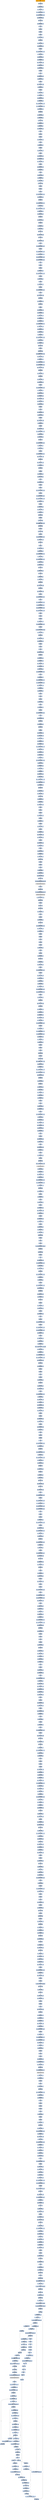 digraph G {
node[shape=rectangle,style=filled,fillcolor=lightsteelblue,color=lightsteelblue]
bgcolor="transparent"
a0x00403afcaddl_0x1UINT8_0x0042c004[label="start\naddl $0x1<UINT8>, 0x0042c004",color="lightgrey",fillcolor="orange"];
a0x00403b03jb_0x00403d06[label="0x00403b03\njb 0x00403d06"];
a0x00403b09xchgb_dh__24esp_[label="0x00403b09\nxchgb %dh, -24(%esp)"];
a0x00403b0dleal_0x4ebx__eax[label="0x00403b0d\nleal 0x4(%ebx), %eax"];
a0x00403b13movw_0x78cUINT16_si[label="0x00403b13\nmovw $0x78c<UINT16>, %si"];
a0x00403b17movl_0x476UINT32_ecx[label="0x00403b17\nmovl $0x476<UINT32>, %ecx"];
a0x00403b1ccmpl_edx_0x10esp_[label="0x00403b1c\ncmpl %edx, 0x10(%esp)"];
a0x00403b20jnl_0x00403b2a[label="0x00403b20\njnl 0x00403b2a"];
a0x00403b22movb_0x20esp__cl[label="0x00403b22\nmovb 0x20(%esp), %cl"];
a0x00403b26decl_ebx[label="0x00403b26\ndecl %ebx"];
a0x00403b27decl_edx[label="0x00403b27\ndecl %edx"];
a0x00403b28decl_eax[label="0x00403b28\ndecl %eax"];
a0x00403b29incl_edx[label="0x00403b29\nincl %edx"];
a0x00403b2acmpb_ch__28ebp_[label="0x00403b2a\ncmpb %ch, -28(%ebp)"];
a0x00403b2djp_0x00403b45[label="0x00403b2d\njp 0x00403b45"];
a0x00403b45xchgb_ch__28esp_[label="0x00403b45\nxchgb %ch, -28(%esp)"];
a0x00403b49leal_0x00407fe6_eax[label="0x00403b49\nleal 0x00407fe6, %eax"];
a0x00403b4fincl_esi[label="0x00403b4f\nincl %esi"];
a0x00403b50movl_0x29aUINT32_ecx[label="0x00403b50\nmovl $0x29a<UINT32>, %ecx"];
a0x00403b55movl_eax__8esp_[label="0x00403b55\nmovl %eax, -8(%esp)"];
a0x00403b59xchgl_edx__28esp_[label="0x00403b59\nxchgl %edx, -28(%esp)"];
a0x00403b5dleal_0x10ebx__edx[label="0x00403b5d\nleal 0x10(%ebx), %edx"];
a0x00403b63movl_0x24esp__eax[label="0x00403b63\nmovl 0x24(%esp), %eax"];
a0x00403b67xchgl_eax__16esp_[label="0x00403b67\nxchgl %eax, -16(%esp)"];
a0x00403b6bxchgb_ah__28esp_[label="0x00403b6b\nxchgb %ah, -28(%esp)"];
a0x00403b6fdecl_ebx[label="0x00403b6f\ndecl %ebx"];
a0x00403b70decl_edx[label="0x00403b70\ndecl %edx"];
a0x00403b71leal_0x00407a49_ebx[label="0x00403b71\nleal 0x00407a49, %ebx"];
a0x00403b77xchgb_bl__24esp_[label="0x00403b77\nxchgb %bl, -24(%esp)"];
a0x00403b7bincl_ebx[label="0x00403b7b\nincl %ebx"];
a0x00403b7cmovl_0x18esp__edx[label="0x00403b7c\nmovl 0x18(%esp), %edx"];
a0x00403b80leal_0x4esi__ecx[label="0x00403b80\nleal 0x4(%esi), %ecx"];
a0x00403b86incl_ebx[label="0x00403b86\nincl %ebx"];
a0x00403b87movb_dl__28esp_[label="0x00403b87\nmovb %dl, -28(%esp)"];
a0x00403b8bmovb_0xcesp__bl[label="0x00403b8b\nmovb 0xc(%esp), %bl"];
a0x00403b8fleal_0x004077cf_ebx[label="0x00403b8f\nleal 0x004077cf, %ebx"];
a0x00403b95movl_edx__40esp_[label="0x00403b95\nmovl %edx, -40(%esp)"];
a0x00403b99movw_0x42dUINT16_ax[label="0x00403b99\nmovw $0x42d<UINT16>, %ax"];
a0x00403b9dmovw_0x59aUINT16_si[label="0x00403b9d\nmovw $0x59a<UINT16>, %si"];
a0x00403ba1cmpb__16ebp__ch[label="0x00403ba1\ncmpb -16(%ebp), %ch"];
a0x00403ba4jae_0x00403bc5[label="0x00403ba4\njae 0x00403bc5"];
a0x00403ba6movl_edx__20esp_[label="0x00403ba6\nmovl %edx, -20(%esp)"];
a0x00403baamovb_dh__20esp_[label="0x00403baa\nmovb %dh, -20(%esp)"];
a0x00403baeleal_ecx__ebx[label="0x00403bae\nleal (%ecx), %ebx"];
a0x00403bb4leal_0x8edx__ebx[label="0x00403bb4\nleal 0x8(%edx), %ebx"];
a0x00403bbamovb_bh__8esp_[label="0x00403bba\nmovb %bh, -8(%esp)"];
a0x00403bbemovl__36esp__edx[label="0x00403bbe\nmovl -36(%esp), %edx"];
a0x00403bc2incl_ebx[label="0x00403bc2\nincl %ebx"];
a0x00403bc3decl_eax[label="0x00403bc3\ndecl %eax"];
a0x00403bc4decl_esi[label="0x00403bc4\ndecl %esi"];
a0x00403bc5movb__40esp__dh[label="0x00403bc5\nmovb -40(%esp), %dh"];
a0x00403bc9decl_ebx[label="0x00403bc9\ndecl %ebx"];
a0x00403bcaleal_0x8ebx__esi[label="0x00403bca\nleal 0x8(%ebx), %esi"];
a0x00403bd0incl_ebx[label="0x00403bd0\nincl %ebx"];
a0x00403bd1xchgb_cl__40esp_[label="0x00403bd1\nxchgb %cl, -40(%esp)"];
a0x00403bd5incl_ecx[label="0x00403bd5\nincl %ecx"];
a0x00403bd6leal_0x1cesp__ebx[label="0x00403bd6\nleal 0x1c(%esp), %ebx"];
a0x00403bdamovl_0x10esp__ecx[label="0x00403bda\nmovl 0x10(%esp), %ecx"];
a0x00403bdemovl_edx__36esp_[label="0x00403bde\nmovl %edx, -36(%esp)"];
a0x00403be2incl_esi[label="0x00403be2\nincl %esi"];
a0x00403be3leal_0x00407a55_ecx[label="0x00403be3\nleal 0x00407a55, %ecx"];
a0x00403be9leal_0xceax__ecx[label="0x00403be9\nleal 0xc(%eax), %ecx"];
a0x00403befincl_esi[label="0x00403bef\nincl %esi"];
a0x00403bf0xchgb_ch__32esp_[label="0x00403bf0\nxchgb %ch, -32(%esp)"];
a0x00403bf4leal__28esp__edx[label="0x00403bf4\nleal -28(%esp), %edx"];
a0x00403bf8movb_bl__40esp_[label="0x00403bf8\nmovb %bl, -40(%esp)"];
a0x00403bfcleal_ecx__ebx[label="0x00403bfc\nleal (%ecx), %ebx"];
a0x00403c02incl_ebx[label="0x00403c02\nincl %ebx"];
a0x00403c03decl_ecx[label="0x00403c03\ndecl %ecx"];
a0x00403c04decl_ebx[label="0x00403c04\ndecl %ebx"];
a0x00403c05movl_0x1ccUINT32_edx[label="0x00403c05\nmovl $0x1cc<UINT32>, %edx"];
a0x00403c0acmpl__28esp__esp[label="0x00403c0a\ncmpl -28(%esp), %esp"];
a0x00403c0ejb_0x00403c19[label="0x00403c0e\njb 0x00403c19"];
a0x00403c19movw_0x339UINT16_cx[label="0x00403c19\nmovw $0x339<UINT16>, %cx"];
a0x00403c1dmovl_esi__8esp_[label="0x00403c1d\nmovl %esi, -8(%esp)"];
a0x00403c21movl_0x5b2UINT32_ecx[label="0x00403c21\nmovl $0x5b2<UINT32>, %ecx"];
a0x00403c26movb_bh__12esp_[label="0x00403c26\nmovb %bh, -12(%esp)"];
a0x00403c2acmpl_esp__20esp_[label="0x00403c2a\ncmpl %esp, -20(%esp)"];
a0x00403c2ejb_0x00403c30[label="0x00403c2e\njb 0x00403c30"];
a0x00403c30cmpl_eax__12esp_[label="0x00403c30\ncmpl %eax, -12(%esp)"];
a0x00403c34js_0x00403c38[label="0x00403c34\njs 0x00403c38"];
a0x00403c38leal_0x4esi__eax[label="0x00403c38\nleal 0x4(%esi), %eax"];
a0x00403c3ecmpl_edi__8ebp_[label="0x00403c3e\ncmpl %edi, -8(%ebp)"];
a0x00403c41jne_0x00403c49[label="0x00403c41\njne 0x00403c49"];
a0x00403c49cmpl_eax_0x28ebp_[label="0x00403c49\ncmpl %eax, 0x28(%ebp)"];
a0x00403c4cjb_0x00403c53[label="0x00403c4c\njb 0x00403c53"];
a0x00403c53leal_0x0040783d_ebx[label="0x00403c53\nleal 0x0040783d, %ebx"];
a0x00403c59decl_esi[label="0x00403c59\ndecl %esi"];
a0x00403c5amovl_0x380UINT32_ecx[label="0x00403c5a\nmovl $0x380<UINT32>, %ecx"];
a0x00403c5fdecl_esi[label="0x00403c5f\ndecl %esi"];
a0x00403c60movl_0x5bfUINT32_ebx[label="0x00403c60\nmovl $0x5bf<UINT32>, %ebx"];
a0x00403c65movl_0x34UINT32_esi[label="0x00403c65\nmovl $0x34<UINT32>, %esi"];
a0x00403c6amovl_0x376UINT32_edx[label="0x00403c6a\nmovl $0x376<UINT32>, %edx"];
a0x00403c6fmovl_0x275UINT32_eax[label="0x00403c6f\nmovl $0x275<UINT32>, %eax"];
a0x00403c74incl_ebx[label="0x00403c74\nincl %ebx"];
a0x00403c75incl_ecx[label="0x00403c75\nincl %ecx"];
a0x00403c76decl_ebx[label="0x00403c76\ndecl %ebx"];
a0x00403c77leal_0x4eax__edx[label="0x00403c77\nleal 0x4(%eax), %edx"];
a0x00403c7dmovl_0x61eUINT32_eax[label="0x00403c7d\nmovl $0x61e<UINT32>, %eax"];
a0x00403c82incl_edx[label="0x00403c82\nincl %edx"];
a0x00403c83movb_cl__12esp_[label="0x00403c83\nmovb %cl, -12(%esp)"];
a0x00403c87incl_edx[label="0x00403c87\nincl %edx"];
a0x00403c88movb__20esp__dl[label="0x00403c88\nmovb -20(%esp), %dl"];
a0x00403c8cdecl_ebx[label="0x00403c8c\ndecl %ebx"];
a0x00403c8dmovl_0x5d8UINT32_eax[label="0x00403c8d\nmovl $0x5d8<UINT32>, %eax"];
a0x00403c92incl_esi[label="0x00403c92\nincl %esi"];
a0x00403c93cmpl_0x24ebp__edx[label="0x00403c93\ncmpl 0x24(%ebp), %edx"];
a0x00403c96jnl_0x00403cb0[label="0x00403c96\njnl 0x00403cb0"];
a0x00403cb0cmpl__28esp__ebx[label="0x00403cb0\ncmpl -28(%esp), %ebx"];
a0x00403cb4jle_0x00403cc9[label="0x00403cb4\njle 0x00403cc9"];
a0x00403cc9incl_edx[label="0x00403cc9\nincl %edx"];
a0x00403ccamovb_0x10esp__dl[label="0x00403cca\nmovb 0x10(%esp), %dl"];
a0x00403ccemovb_0x14esp__al[label="0x00403cce\nmovb 0x14(%esp), %al"];
a0x00403cd2xchgb_bl__28esp_[label="0x00403cd2\nxchgb %bl, -28(%esp)"];
a0x00403cd6movl_0x8esp__ecx[label="0x00403cd6\nmovl 0x8(%esp), %ecx"];
a0x00403cdaleal_0x18esp__ebx[label="0x00403cda\nleal 0x18(%esp), %ebx"];
a0x00403cdemovw_0x608UINT16_si[label="0x00403cde\nmovw $0x608<UINT16>, %si"];
a0x00403ce2movl_edx__16esp_[label="0x00403ce2\nmovl %edx, -16(%esp)"];
a0x00403ce6leal_0x14ecx__eax[label="0x00403ce6\nleal 0x14(%ecx), %eax"];
a0x00403cecmovb_bh__40esp_[label="0x00403cec\nmovb %bh, -40(%esp)"];
a0x00403cf0movb__8esp__ah[label="0x00403cf0\nmovb -8(%esp), %ah"];
a0x00403cf4movl_0x670UINT32_eax[label="0x00403cf4\nmovl $0x670<UINT32>, %eax"];
a0x00403cf9xchgb_ch__4esp_[label="0x00403cf9\nxchgb %ch, -4(%esp)"];
a0x00403cfdmovl__32esp__eax[label="0x00403cfd\nmovl -32(%esp), %eax"];
a0x00403d01call_0x00403970[label="0x00403d01\ncall 0x00403970"];
a0x00403970pushl_ebp[label="0x00403970\npushl %ebp"];
a0x00403971movl_esp_ebp[label="0x00403971\nmovl %esp, %ebp"];
a0x00403973addl_0xffffffd4UINT8_esp[label="0x00403973\naddl $0xffffffd4<UINT8>, %esp"];
a0x00403976xchgb_dh__24esp_[label="0x00403976\nxchgb %dh, -24(%esp)"];
a0x0040397aleal_0x4ebx__eax[label="0x0040397a\nleal 0x4(%ebx), %eax"];
a0x00403980movw_0x78cUINT16_si[label="0x00403980\nmovw $0x78c<UINT16>, %si"];
a0x00403984movl_0x476UINT32_ecx[label="0x00403984\nmovl $0x476<UINT32>, %ecx"];
a0x00403989cmpl_edx_0x10esp_[label="0x00403989\ncmpl %edx, 0x10(%esp)"];
a0x0040398djnl_0x00403997[label="0x0040398d\njnl 0x00403997"];
a0x00403997cmpb_ch__28ebp_[label="0x00403997\ncmpb %ch, -28(%ebp)"];
a0x0040399ajp_0x004039b2[label="0x0040399a\njp 0x004039b2"];
a0x004039b2xchgb_ch__28esp_[label="0x004039b2\nxchgb %ch, -28(%esp)"];
a0x004039b6leal_0x00407fe6_eax[label="0x004039b6\nleal 0x00407fe6, %eax"];
a0x004039bcincl_esi[label="0x004039bc\nincl %esi"];
a0x004039bdmovl_0x29aUINT32_ecx[label="0x004039bd\nmovl $0x29a<UINT32>, %ecx"];
a0x004039c2movl_eax__8esp_[label="0x004039c2\nmovl %eax, -8(%esp)"];
a0x004039c6xchgl_edx__28esp_[label="0x004039c6\nxchgl %edx, -28(%esp)"];
a0x004039caleal_0x10ebx__edx[label="0x004039ca\nleal 0x10(%ebx), %edx"];
a0x004039d0movl_0x24esp__eax[label="0x004039d0\nmovl 0x24(%esp), %eax"];
a0x004039d4xchgl_eax__16esp_[label="0x004039d4\nxchgl %eax, -16(%esp)"];
a0x004039d8xchgb_ah__28esp_[label="0x004039d8\nxchgb %ah, -28(%esp)"];
a0x004039dcdecl_ebx[label="0x004039dc\ndecl %ebx"];
a0x004039dddecl_edx[label="0x004039dd\ndecl %edx"];
a0x004039deleal_0x00407a49_ebx[label="0x004039de\nleal 0x00407a49, %ebx"];
a0x004039e4xchgb_bl__24esp_[label="0x004039e4\nxchgb %bl, -24(%esp)"];
a0x004039e8incl_ebx[label="0x004039e8\nincl %ebx"];
a0x004039e9movl_0x18esp__edx[label="0x004039e9\nmovl 0x18(%esp), %edx"];
a0x004039edleal_0x4esi__ecx[label="0x004039ed\nleal 0x4(%esi), %ecx"];
a0x004039f3incl_ebx[label="0x004039f3\nincl %ebx"];
a0x004039f4leal_0x004077b3_edx[label="0x004039f4\nleal 0x004077b3, %edx"];
a0x004039famovl_0x4beUINT32_esi[label="0x004039fa\nmovl $0x4be<UINT32>, %esi"];
a0x004039ffxchgb_dl__36esp_[label="0x004039ff\nxchgb %dl, -36(%esp)"];
a0x00403a03cmpl_ecx__28esp_[label="0x00403a03\ncmpl %ecx, -28(%esp)"];
a0x00403a07je_0x00403a17[label="0x00403a07\nje 0x00403a17"];
a0x00403a09movl_0x3a3UINT32_edx[label="0x00403a09\nmovl $0x3a3<UINT32>, %edx"];
a0x00403a0eleal__36esp__esi[label="0x00403a0e\nleal -36(%esp), %esi"];
a0x00403a12movb_bh__4esp_[label="0x00403a12\nmovb %bh, -4(%esp)"];
a0x00403a16decl_edx[label="0x00403a16\ndecl %edx"];
a0x00403a17movl_0x4dfUINT32_ecx[label="0x00403a17\nmovl $0x4df<UINT32>, %ecx"];
a0x00403a1ccmpb_0x1cebp__ah[label="0x00403a1c\ncmpb 0x1c(%ebp), %ah"];
a0x00403a1fjns_0x00403a2f[label="0x00403a1f\njns 0x00403a2f"];
a0x00403a2fleal_0x0040731e_ecx[label="0x00403a2f\nleal 0x0040731e, %ecx"];
a0x00403a35cmpl__20esp__edi[label="0x00403a35\ncmpl -20(%esp), %edi"];
a0x00403a39je_0x00403a64[label="0x00403a39\nje 0x00403a64"];
a0x00403a3bincl_edx[label="0x00403a3b\nincl %edx"];
a0x00403a3cmovl__24esp__esi[label="0x00403a3c\nmovl -24(%esp), %esi"];
a0x00403a40xchgb_ch__16esp_[label="0x00403a40\nxchgb %ch, -16(%esp)"];
a0x00403a44decl_eax[label="0x00403a44\ndecl %eax"];
a0x00403a45leal_0x14ecx__ebx[label="0x00403a45\nleal 0x14(%ecx), %ebx"];
a0x00403a4bincl_esi[label="0x00403a4b\nincl %esi"];
a0x00403a4cdecl_ecx[label="0x00403a4c\ndecl %ecx"];
a0x00403a4dmovl_0x762UINT32_edx[label="0x00403a4d\nmovl $0x762<UINT32>, %edx"];
a0x00403a52decl_eax[label="0x00403a52\ndecl %eax"];
a0x00403a53movl_0x6f3UINT32_ebx[label="0x00403a53\nmovl $0x6f3<UINT32>, %ebx"];
a0x00403a58movl_0x411UINT32_ecx[label="0x00403a58\nmovl $0x411<UINT32>, %ecx"];
a0x00403a5dleal_0x00407911_esi[label="0x00403a5d\nleal 0x00407911, %esi"];
a0x00403a63incl_eax[label="0x00403a63\nincl %eax"];
a0x00403a64movl_edx__12esp_[label="0x00403a64\nmovl %edx, -12(%esp)"];
a0x00403a68xchgb_dl__12esp_[label="0x00403a68\nxchgb %dl, -12(%esp)"];
a0x00403a6cleal_0x4esi__eax[label="0x00403a6c\nleal 0x4(%esi), %eax"];
a0x00403a72call_0x004036e4[label="0x00403a72\ncall 0x004036e4"];
a0x004036e4pushl_ebp[label="0x004036e4\npushl %ebp"];
a0x004036e5movl_esp_ebp[label="0x004036e5\nmovl %esp, %ebp"];
a0x004036e7addl_0xffffffecUINT8_esp[label="0x004036e7\naddl $0xffffffec<UINT8>, %esp"];
a0x004036eacall_0x004032b8[label="0x004036ea\ncall 0x004032b8"];
a0x004032b8pushl_ebp[label="0x004032b8\npushl %ebp"];
a0x004032b9movl_esp_ebp[label="0x004032b9\nmovl %esp, %ebp"];
a0x004032bbpushl_ecx[label="0x004032bb\npushl %ecx"];
a0x004032bcmovl_0x1ccUINT32_edx[label="0x004032bc\nmovl $0x1cc<UINT32>, %edx"];
a0x004032c1cmpl__28esp__esp[label="0x004032c1\ncmpl -28(%esp), %esp"];
a0x004032c5jb_0x004032d0[label="0x004032c5\njb 0x004032d0"];
a0x004032c7decl_esi[label="0x004032c7\ndecl %esi"];
a0x004032c8movl_ebx__28esp_[label="0x004032c8\nmovl %ebx, -28(%esp)"];
a0x004032ccxchgb_dl__36esp_[label="0x004032cc\nxchgb %dl, -36(%esp)"];
a0x004032d0movw_0x339UINT16_cx[label="0x004032d0\nmovw $0x339<UINT16>, %cx"];
a0x004032d4movl_esi__8esp_[label="0x004032d4\nmovl %esi, -8(%esp)"];
a0x004032d8movl_0x5b2UINT32_ecx[label="0x004032d8\nmovl $0x5b2<UINT32>, %ecx"];
a0x004032ddmovb_bh__12esp_[label="0x004032dd\nmovb %bh, -12(%esp)"];
a0x004032e1cmpl_esp__20esp_[label="0x004032e1\ncmpl %esp, -20(%esp)"];
a0x004032e5jb_0x004032e7[label="0x004032e5\njb 0x004032e7"];
a0x004032e7cmpl_eax__12esp_[label="0x004032e7\ncmpl %eax, -12(%esp)"];
a0x004032ebjs_0x004032ef[label="0x004032eb\njs 0x004032ef"];
a0x004032efleal_0x4esi__eax[label="0x004032ef\nleal 0x4(%esi), %eax"];
a0x004032f5cmpl_edi__8ebp_[label="0x004032f5\ncmpl %edi, -8(%ebp)"];
a0x004032f8jne_0x00403300[label="0x004032f8\njne 0x00403300"];
a0x00403300cmpl_eax_0x28ebp_[label="0x00403300\ncmpl %eax, 0x28(%ebp)"];
a0x00403303jb_0x0040330a[label="0x00403303\njb 0x0040330a"];
a0x0040330aleal_0x0040783d_ebx[label="0x0040330a\nleal 0x0040783d, %ebx"];
a0x00403310decl_esi[label="0x00403310\ndecl %esi"];
a0x00403311movl_0x380UINT32_ecx[label="0x00403311\nmovl $0x380<UINT32>, %ecx"];
a0x00403316decl_esi[label="0x00403316\ndecl %esi"];
a0x00403317movl_0x5bfUINT32_ebx[label="0x00403317\nmovl $0x5bf<UINT32>, %ebx"];
a0x0040331cmovl_0x34UINT32_esi[label="0x0040331c\nmovl $0x34<UINT32>, %esi"];
a0x00403321movl_0x376UINT32_edx[label="0x00403321\nmovl $0x376<UINT32>, %edx"];
a0x00403326movl_0x275UINT32_eax[label="0x00403326\nmovl $0x275<UINT32>, %eax"];
a0x0040332bincl_ebx[label="0x0040332b\nincl %ebx"];
a0x0040332cincl_ecx[label="0x0040332c\nincl %ecx"];
a0x0040332ddecl_ebx[label="0x0040332d\ndecl %ebx"];
a0x0040332eleal_0x4eax__edx[label="0x0040332e\nleal 0x4(%eax), %edx"];
a0x00403334movl_0x61eUINT32_eax[label="0x00403334\nmovl $0x61e<UINT32>, %eax"];
a0x00403339incl_edx[label="0x00403339\nincl %edx"];
a0x0040333amovl_0x401248UINT32_ecx[label="0x0040333a\nmovl $0x401248<UINT32>, %ecx"];
a0x0040333fcmpb_cl__32ebp_[label="0x0040333f\ncmpb %cl, -32(%ebp)"];
a0x00403342jg_0x00403351[label="0x00403342\njg 0x00403351"];
a0x00403344xchgl_edx__32esp_[label="0x00403344\nxchgl %edx, -32(%esp)"];
a0x00403348leal_0x004079c8_esi[label="0x00403348\nleal 0x004079c8, %esi"];
a0x0040334eincl_ebx[label="0x0040334e\nincl %ebx"];
a0x0040334fdecl_eax[label="0x0040334f\ndecl %eax"];
a0x00403350incl_ecx[label="0x00403350\nincl %ecx"];
a0x00403351cmpl_eax_0x14ebp_[label="0x00403351\ncmpl %eax, 0x14(%ebp)"];
a0x00403354js_0x00403381[label="0x00403354\njs 0x00403381"];
a0x00403381leal_0x18esi__eax[label="0x00403381\nleal 0x18(%esi), %eax"];
a0x00403387leal_0x18ebx__esi[label="0x00403387\nleal 0x18(%ebx), %esi"];
a0x0040338dleal_0x00407f3c_ecx[label="0x0040338d\nleal 0x00407f3c, %ecx"];
a0x00403393movl_0x18esp__esi[label="0x00403393\nmovl 0x18(%esp), %esi"];
a0x00403397movl_ecx__28esp_[label="0x00403397\nmovl %ecx, -28(%esp)"];
a0x0040339bmovl_0x51fUINT32_edx[label="0x0040339b\nmovl $0x51f<UINT32>, %edx"];
a0x004033a0decl_ebx[label="0x004033a0\ndecl %ebx"];
a0x004033a1movb_0x8esp__cl[label="0x004033a1\nmovb 0x8(%esp), %cl"];
a0x004033a5movw_0x556UINT16_si[label="0x004033a5\nmovw $0x556<UINT16>, %si"];
a0x004033a9movl_0x68UINT32_ebx[label="0x004033a9\nmovl $0x68<UINT32>, %ebx"];
a0x004033aeleal_0x24esp__ecx[label="0x004033ae\nleal 0x24(%esp), %ecx"];
a0x004033b2leal__16esp__ebx[label="0x004033b2\nleal -16(%esp), %ebx"];
a0x004033b6xchgl_edx__4esp_[label="0x004033b6\nxchgl %edx, -4(%esp)"];
a0x004033badecl_ecx[label="0x004033ba\ndecl %ecx"];
a0x004033bbdecl_edx[label="0x004033bb\ndecl %edx"];
a0x004033bcdecl_eax[label="0x004033bc\ndecl %eax"];
a0x004033bdmovb_cl__12esp_[label="0x004033bd\nmovb %cl, -12(%esp)"];
a0x004033c1incl_edx[label="0x004033c1\nincl %edx"];
a0x004033c2movb__20esp__dl[label="0x004033c2\nmovb -20(%esp), %dl"];
a0x004033c6decl_ebx[label="0x004033c6\ndecl %ebx"];
a0x004033c7movl_0x5d8UINT32_eax[label="0x004033c7\nmovl $0x5d8<UINT32>, %eax"];
a0x004033ccincl_esi[label="0x004033cc\nincl %esi"];
a0x004033cdcmpl_0x24ebp__edx[label="0x004033cd\ncmpl 0x24(%ebp), %edx"];
a0x004033d0jnl_0x004033ea[label="0x004033d0\njnl 0x004033ea"];
a0x004033eacmpl__28esp__ebx[label="0x004033ea\ncmpl -28(%esp), %ebx"];
a0x004033eejle_0x00403403[label="0x004033ee\njle 0x00403403"];
a0x00403403incl_edx[label="0x00403403\nincl %edx"];
a0x00403404movb_0x10esp__dl[label="0x00403404\nmovb 0x10(%esp), %dl"];
a0x00403408movb_0x14esp__al[label="0x00403408\nmovb 0x14(%esp), %al"];
a0x0040340cxchgb_bl__28esp_[label="0x0040340c\nxchgb %bl, -28(%esp)"];
a0x00403410movl_0x8esp__ecx[label="0x00403410\nmovl 0x8(%esp), %ecx"];
a0x00403414leal_0x18esp__ebx[label="0x00403414\nleal 0x18(%esp), %ebx"];
a0x00403418movw_0x608UINT16_si[label="0x00403418\nmovw $0x608<UINT16>, %si"];
a0x0040341cmovl_edx__16esp_[label="0x0040341c\nmovl %edx, -16(%esp)"];
a0x00403420leal_0x14ecx__eax[label="0x00403420\nleal 0x14(%ecx), %eax"];
a0x00403426movb_bh__40esp_[label="0x00403426\nmovb %bh, -40(%esp)"];
a0x0040342amovb__8esp__ah[label="0x0040342a\nmovb -8(%esp), %ah"];
a0x0040342emovl_0x670UINT32_eax[label="0x0040342e\nmovl $0x670<UINT32>, %eax"];
a0x00403433xchgb_ch__4esp_[label="0x00403433\nxchgb %ch, -4(%esp)"];
a0x00403437movl__32esp__eax[label="0x00403437\nmovl -32(%esp), %eax"];
a0x0040343bmovb_dl__28esp_[label="0x0040343b\nmovb %dl, -28(%esp)"];
a0x0040343fmovb_0xcesp__bl[label="0x0040343f\nmovb 0xc(%esp), %bl"];
a0x00403443leal_0x004077cf_ebx[label="0x00403443\nleal 0x004077cf, %ebx"];
a0x00403449movl_edx__40esp_[label="0x00403449\nmovl %edx, -40(%esp)"];
a0x0040344dmovw_0x42dUINT16_ax[label="0x0040344d\nmovw $0x42d<UINT16>, %ax"];
a0x00403451movw_0x59aUINT16_si[label="0x00403451\nmovw $0x59a<UINT16>, %si"];
a0x00403455cmpb__16ebp__ch[label="0x00403455\ncmpb -16(%ebp), %ch"];
a0x00403458jae_0x00403479[label="0x00403458\njae 0x00403479"];
a0x0040345amovl_edx__20esp_[label="0x0040345a\nmovl %edx, -20(%esp)"];
a0x0040345emovb_dh__20esp_[label="0x0040345e\nmovb %dh, -20(%esp)"];
a0x00403462leal_ecx__ebx[label="0x00403462\nleal (%ecx), %ebx"];
a0x00403468leal_0x8edx__ebx[label="0x00403468\nleal 0x8(%edx), %ebx"];
a0x0040346emovb_bh__8esp_[label="0x0040346e\nmovb %bh, -8(%esp)"];
a0x00403472movl__36esp__edx[label="0x00403472\nmovl -36(%esp), %edx"];
a0x00403476incl_ebx[label="0x00403476\nincl %ebx"];
a0x00403477decl_eax[label="0x00403477\ndecl %eax"];
a0x00403478decl_esi[label="0x00403478\ndecl %esi"];
a0x00403479movb__40esp__dh[label="0x00403479\nmovb -40(%esp), %dh"];
a0x0040347ddecl_ebx[label="0x0040347d\ndecl %ebx"];
a0x0040347eleal_0x8ebx__esi[label="0x0040347e\nleal 0x8(%ebx), %esi"];
a0x00403484incl_ebx[label="0x00403484\nincl %ebx"];
a0x00403485xchgb_cl__40esp_[label="0x00403485\nxchgb %cl, -40(%esp)"];
a0x00403489incl_ecx[label="0x00403489\nincl %ecx"];
a0x0040348aleal_0x1cesp__ebx[label="0x0040348a\nleal 0x1c(%esp), %ebx"];
a0x0040348emovl_0x10esp__ecx[label="0x0040348e\nmovl 0x10(%esp), %ecx"];
a0x00403492movl_edx__36esp_[label="0x00403492\nmovl %edx, -36(%esp)"];
a0x00403496incl_esi[label="0x00403496\nincl %esi"];
a0x00403497leal_0x00407a55_ecx[label="0x00403497\nleal 0x00407a55, %ecx"];
a0x0040349dleal_0xceax__ecx[label="0x0040349d\nleal 0xc(%eax), %ecx"];
a0x004034a3incl_esi[label="0x004034a3\nincl %esi"];
a0x004034a4xchgb_ch__32esp_[label="0x004034a4\nxchgb %ch, -32(%esp)"];
a0x004034a8leal__28esp__edx[label="0x004034a8\nleal -28(%esp), %edx"];
a0x004034acmovb_bl__40esp_[label="0x004034ac\nmovb %bl, -40(%esp)"];
a0x004034b0leal_ecx__ebx[label="0x004034b0\nleal (%ecx), %ebx"];
a0x004034b6incl_ebx[label="0x004034b6\nincl %ebx"];
a0x004034b7decl_ecx[label="0x004034b7\ndecl %ecx"];
a0x004034b8decl_ebx[label="0x004034b8\ndecl %ebx"];
a0x004034b9pushl_0x0UINT8[label="0x004034b9\npushl $0x0<UINT8>"];
a0x004034bbpushl_0x10UINT8[label="0x004034bb\npushl $0x10<UINT8>"];
a0x004034bdpushl_0x101UINT32[label="0x004034bd\npushl $0x101<UINT32>"];
a0x004034c2call_0x00401220[label="0x004034c2\ncall 0x00401220"];
a0x00401220jmp_GetForegroundWindow_user32_dll[label="0x00401220\njmp GetForegroundWindow@user32.dll"];
GetForegroundWindow_user32_dll[label="GetForegroundWindow@user32.dll",color="lightgrey",fillcolor="lightgrey"];
a0x004034c7pushl_eax[label="0x004034c7\npushl %eax"];
a0x004034c8call_0x00401240[label="0x004034c8\ncall 0x00401240"];
a0x00401240jmp_SendNotifyMessageA_user32_dll[label="0x00401240\njmp SendNotifyMessageA@user32.dll"];
SendNotifyMessageA_user32_dll[label="SendNotifyMessageA@user32.dll",color="lightgrey",fillcolor="lightgrey"];
a0x004034cdcmpl_0x1UINT8_eax[label="0x004034cd\ncmpl $0x1<UINT8>, %eax"];
a0x004034d0sbbl_eax_eax[label="0x004034d0\nsbbl %eax, %eax"];
a0x004034d2incl_eax[label="0x004034d2\nincl %eax"];
a0x004034d3testb_al_al[label="0x004034d3\ntestb %al, %al"];
a0x004034d5jne_0x004034da[label="0x004034d5\njne 0x004034da"];
a0x004034damovl__40esp__esi[label="0x004034da\nmovl -40(%esp), %esi"];
a0x004034dedecl_edx[label="0x004034de\ndecl %edx"];
a0x004034dfdecl_esi[label="0x004034df\ndecl %esi"];
a0x004034e0cmpb_cl_0x8esp_[label="0x004034e0\ncmpb %cl, 0x8(%esp)"];
a0x004034e4jns_0x004034fd[label="0x004034e4\njns 0x004034fd"];
a0x004034e6movw_0x3d5UINT16_ax[label="0x004034e6\nmovw $0x3d5<UINT16>, %ax"];
a0x004034eamovl_ecx__28esp_[label="0x004034ea\nmovl %ecx, -28(%esp)"];
a0x004034eemovl_0xcesp__esi[label="0x004034ee\nmovl 0xc(%esp), %esi"];
a0x004034f2incl_ecx[label="0x004034f2\nincl %ecx"];
a0x004034f3incl_eax[label="0x004034f3\nincl %eax"];
a0x004034f4decl_ebx[label="0x004034f4\ndecl %ebx"];
a0x004034f5incl_edx[label="0x004034f5\nincl %edx"];
a0x004034f6incl_ebx[label="0x004034f6\nincl %ebx"];
a0x004034f7movb_bl__40esp_[label="0x004034f7\nmovb %bl, -40(%esp)"];
a0x004034fbincl_ecx[label="0x004034fb\nincl %ecx"];
a0x004034fcdecl_edx[label="0x004034fc\ndecl %edx"];
a0x004034fdcmpb_0xcesp__cl[label="0x004034fd\ncmpb 0xc(%esp), %cl"];
a0x00403501jnl_0x0040352b[label="0x00403501\njnl 0x0040352b"];
a0x0040352bmovl_eax__8esp_[label="0x0040352b\nmovl %eax, -8(%esp)"];
a0x0040352fxchgl_esi__24esp_[label="0x0040352f\nxchgl %esi, -24(%esp)"];
a0x00403533incl_ecx[label="0x00403533\nincl %ecx"];
a0x00403534movl_0x396UINT32_eax[label="0x00403534\nmovl $0x396<UINT32>, %eax"];
a0x00403539incl_ebx[label="0x00403539\nincl %ebx"];
a0x0040353axchgl_ecx__28esp_[label="0x0040353a\nxchgl %ecx, -28(%esp)"];
a0x0040353exchgb_ah__28esp_[label="0x0040353e\nxchgb %ah, -28(%esp)"];
a0x00403542movb_bl__24esp_[label="0x00403542\nmovb %bl, -24(%esp)"];
a0x00403546movb_dl__24esp_[label="0x00403546\nmovb %dl, -24(%esp)"];
a0x0040354amovl__32esp__edx[label="0x0040354a\nmovl -32(%esp), %edx"];
a0x0040354emovl_0x45cUINT32_eax[label="0x0040354e\nmovl $0x45c<UINT32>, %eax"];
a0x00403553movw_0x1e8UINT16_cx[label="0x00403553\nmovw $0x1e8<UINT16>, %cx"];
a0x00403557incl_eax[label="0x00403557\nincl %eax"];
a0x00403558cmpb_cl__32ebp_[label="0x00403558\ncmpb %cl, -32(%ebp)"];
a0x0040355bjg_0x0040356a[label="0x0040355b\njg 0x0040356a"];
a0x0040356acmpl_eax_0x14ebp_[label="0x0040356a\ncmpl %eax, 0x14(%ebp)"];
a0x0040356djs_0x0040359a[label="0x0040356d\njs 0x0040359a"];
a0x0040359aleal_0x18esi__eax[label="0x0040359a\nleal 0x18(%esi), %eax"];
a0x004035a0leal_0x18ebx__esi[label="0x004035a0\nleal 0x18(%ebx), %esi"];
a0x004035a6leal_0x00407f3c_ecx[label="0x004035a6\nleal 0x00407f3c, %ecx"];
a0x004035acmovl_0x18esp__esi[label="0x004035ac\nmovl 0x18(%esp), %esi"];
a0x004035b0movl_ecx__28esp_[label="0x004035b0\nmovl %ecx, -28(%esp)"];
a0x004035b4movl_0x51fUINT32_edx[label="0x004035b4\nmovl $0x51f<UINT32>, %edx"];
a0x004035b9decl_ebx[label="0x004035b9\ndecl %ebx"];
a0x004035bamovb_0x8esp__cl[label="0x004035ba\nmovb 0x8(%esp), %cl"];
a0x004035bemovw_0x556UINT16_si[label="0x004035be\nmovw $0x556<UINT16>, %si"];
a0x004035c2movl_0x68UINT32_ebx[label="0x004035c2\nmovl $0x68<UINT32>, %ebx"];
a0x004035c7leal_0x24esp__ecx[label="0x004035c7\nleal 0x24(%esp), %ecx"];
a0x004035cbleal__16esp__ebx[label="0x004035cb\nleal -16(%esp), %ebx"];
a0x004035cfxchgl_edx__4esp_[label="0x004035cf\nxchgl %edx, -4(%esp)"];
a0x004035d3decl_ecx[label="0x004035d3\ndecl %ecx"];
a0x004035d4decl_edx[label="0x004035d4\ndecl %edx"];
a0x004035d5decl_eax[label="0x004035d5\ndecl %eax"];
a0x004035d6call_0x00403198[label="0x004035d6\ncall 0x00403198"];
a0x00403198pushl_ebp[label="0x00403198\npushl %ebp"];
a0x00403199movl_esp_ebp[label="0x00403199\nmovl %esp, %ebp"];
a0x0040319baddl_0xffffffecUINT8_esp[label="0x0040319b\naddl $0xffffffec<UINT8>, %esp"];
a0x0040319exchgb_dh__24esp_[label="0x0040319e\nxchgb %dh, -24(%esp)"];
a0x004031a2leal_0x4ebx__eax[label="0x004031a2\nleal 0x4(%ebx), %eax"];
a0x004031a8movw_0x78cUINT16_si[label="0x004031a8\nmovw $0x78c<UINT16>, %si"];
a0x004031acmovl_0x476UINT32_ecx[label="0x004031ac\nmovl $0x476<UINT32>, %ecx"];
a0x004031b1cmpl_edx_0x10esp_[label="0x004031b1\ncmpl %edx, 0x10(%esp)"];
a0x004031b5jnl_0x004031bf[label="0x004031b5\njnl 0x004031bf"];
a0x004031bfcmpb_ch__28ebp_[label="0x004031bf\ncmpb %ch, -28(%ebp)"];
a0x004031c2jp_0x004031da[label="0x004031c2\njp 0x004031da"];
a0x004031c4movl_ecx__12esp_[label="0x004031c4\nmovl %ecx, -12(%esp)"];
a0x004031c8movl_esi__16esp_[label="0x004031c8\nmovl %esi, -16(%esp)"];
a0x004031ccmovb__24esp__bh[label="0x004031cc\nmovb -24(%esp), %bh"];
a0x004031d0movb_ah__36esp_[label="0x004031d0\nmovb %ah, -36(%esp)"];
a0x004031d4leal__20esp__ebx[label="0x004031d4\nleal -20(%esp), %ebx"];
a0x004031d8decl_eax[label="0x004031d8\ndecl %eax"];
a0x004031d9incl_edx[label="0x004031d9\nincl %edx"];
a0x004031daxchgb_ch__28esp_[label="0x004031da\nxchgb %ch, -28(%esp)"];
a0x004031deleal_0x00407fe6_eax[label="0x004031de\nleal 0x00407fe6, %eax"];
a0x004031e4incl_esi[label="0x004031e4\nincl %esi"];
a0x004031e5movl_0x29aUINT32_ecx[label="0x004031e5\nmovl $0x29a<UINT32>, %ecx"];
a0x004031eamovl_eax__8esp_[label="0x004031ea\nmovl %eax, -8(%esp)"];
a0x004031eexchgl_edx__28esp_[label="0x004031ee\nxchgl %edx, -28(%esp)"];
a0x004031f2leal_0x10ebx__edx[label="0x004031f2\nleal 0x10(%ebx), %edx"];
a0x004031f8movl_0x24esp__eax[label="0x004031f8\nmovl 0x24(%esp), %eax"];
a0x004031fcxchgl_eax__16esp_[label="0x004031fc\nxchgl %eax, -16(%esp)"];
a0x00403200xchgb_ah__28esp_[label="0x00403200\nxchgb %ah, -28(%esp)"];
a0x00403204decl_ebx[label="0x00403204\ndecl %ebx"];
a0x00403205decl_edx[label="0x00403205\ndecl %edx"];
a0x00403206leal_0x00407a49_ebx[label="0x00403206\nleal 0x00407a49, %ebx"];
a0x0040320cxchgb_bl__24esp_[label="0x0040320c\nxchgb %bl, -24(%esp)"];
a0x00403210incl_ebx[label="0x00403210\nincl %ebx"];
a0x00403211movl_0x18esp__edx[label="0x00403211\nmovl 0x18(%esp), %edx"];
a0x00403215leal_0x4esi__ecx[label="0x00403215\nleal 0x4(%esi), %ecx"];
a0x0040321bincl_ebx[label="0x0040321b\nincl %ebx"];
a0x0040321cleal__20ebp__eax[label="0x0040321c\nleal -20(%ebp), %eax"];
a0x0040321fpushl_eax[label="0x0040321f\npushl %eax"];
a0x00403220call_0x004011c8[label="0x00403220\ncall 0x004011c8"];
a0x004011c8jmp_GetLocalTime_kernel32_dll[label="0x004011c8\njmp GetLocalTime@kernel32.dll"];
GetLocalTime_kernel32_dll[label="GetLocalTime@kernel32.dll",color="lightgrey",fillcolor="lightgrey"];
a0x00403225movb_dl__28esp_[label="0x00403225\nmovb %dl, -28(%esp)"];
a0x00403229movb_0xcesp__bl[label="0x00403229\nmovb 0xc(%esp), %bl"];
a0x0040322dleal_0x004077cf_ebx[label="0x0040322d\nleal 0x004077cf, %ebx"];
a0x00403233movl_edx__40esp_[label="0x00403233\nmovl %edx, -40(%esp)"];
a0x00403237movw_0x42dUINT16_ax[label="0x00403237\nmovw $0x42d<UINT16>, %ax"];
a0x0040323bmovw_0x59aUINT16_si[label="0x0040323b\nmovw $0x59a<UINT16>, %si"];
a0x0040323fcmpb__16ebp__ch[label="0x0040323f\ncmpb -16(%ebp), %ch"];
a0x00403242jae_0x00403263[label="0x00403242\njae 0x00403263"];
a0x00403263movb__40esp__dh[label="0x00403263\nmovb -40(%esp), %dh"];
a0x00403267decl_ebx[label="0x00403267\ndecl %ebx"];
a0x00403268leal_0x8ebx__esi[label="0x00403268\nleal 0x8(%ebx), %esi"];
a0x0040326eincl_ebx[label="0x0040326e\nincl %ebx"];
a0x0040326fxchgb_cl__40esp_[label="0x0040326f\nxchgb %cl, -40(%esp)"];
a0x00403273incl_ecx[label="0x00403273\nincl %ecx"];
a0x00403274leal_0x1cesp__ebx[label="0x00403274\nleal 0x1c(%esp), %ebx"];
a0x00403278movl_0x10esp__ecx[label="0x00403278\nmovl 0x10(%esp), %ecx"];
a0x0040327cmovl_edx__36esp_[label="0x0040327c\nmovl %edx, -36(%esp)"];
a0x00403280incl_esi[label="0x00403280\nincl %esi"];
a0x00403281leal_0x00407a55_ecx[label="0x00403281\nleal 0x00407a55, %ecx"];
a0x00403287leal_0xceax__ecx[label="0x00403287\nleal 0xc(%eax), %ecx"];
a0x0040328dincl_esi[label="0x0040328d\nincl %esi"];
a0x0040328exchgb_ch__32esp_[label="0x0040328e\nxchgb %ch, -32(%esp)"];
a0x00403292leal__28esp__edx[label="0x00403292\nleal -28(%esp), %edx"];
a0x00403296movb_bl__40esp_[label="0x00403296\nmovb %bl, -40(%esp)"];
a0x0040329aleal_ecx__ebx[label="0x0040329a\nleal (%ecx), %ebx"];
a0x004032a0incl_ebx[label="0x004032a0\nincl %ebx"];
a0x004032a1decl_ecx[label="0x004032a1\ndecl %ecx"];
a0x004032a2decl_ebx[label="0x004032a2\ndecl %ebx"];
a0x004032a3cmpw_0x7d6UINT16__20ebp_[label="0x004032a3\ncmpw $0x7d6<UINT16>, -20(%ebp)"];
a0x004032a9ja_0x004032b2[label="0x004032a9\nja 0x004032b2"];
a0x004032b2movl_ebp_esp[label="0x004032b2\nmovl %ebp, %esp"];
a0x004032b4popl_ebp[label="0x004032b4\npopl %ebp"];
a0x004032b5ret[label="0x004032b5\nret"];
a0x004035dbleal_0x004077b3_edx[label="0x004035db\nleal 0x004077b3, %edx"];
a0x004035e1movl_0x4beUINT32_esi[label="0x004035e1\nmovl $0x4be<UINT32>, %esi"];
a0x004035e6xchgb_dl__36esp_[label="0x004035e6\nxchgb %dl, -36(%esp)"];
a0x004035eacmpl_ecx__28esp_[label="0x004035ea\ncmpl %ecx, -28(%esp)"];
a0x004035eeje_0x004035fe[label="0x004035ee\nje 0x004035fe"];
a0x004035f0movl_0x3a3UINT32_edx[label="0x004035f0\nmovl $0x3a3<UINT32>, %edx"];
a0x004035f5leal__36esp__esi[label="0x004035f5\nleal -36(%esp), %esi"];
a0x004035f9movb_bh__4esp_[label="0x004035f9\nmovb %bh, -4(%esp)"];
a0x004035fddecl_edx[label="0x004035fd\ndecl %edx"];
a0x004035femovl_0x4dfUINT32_ecx[label="0x004035fe\nmovl $0x4df<UINT32>, %ecx"];
a0x00403603cmpb_0x1cebp__ah[label="0x00403603\ncmpb 0x1c(%ebp), %ah"];
a0x00403606jns_0x00403616[label="0x00403606\njns 0x00403616"];
a0x00403616leal_0x0040731e_ecx[label="0x00403616\nleal 0x0040731e, %ecx"];
a0x0040361ccmpl__20esp__edi[label="0x0040361c\ncmpl -20(%esp), %edi"];
a0x00403620je_0x0040364b[label="0x00403620\nje 0x0040364b"];
a0x00403622incl_edx[label="0x00403622\nincl %edx"];
a0x00403623movl__24esp__esi[label="0x00403623\nmovl -24(%esp), %esi"];
a0x00403627xchgb_ch__16esp_[label="0x00403627\nxchgb %ch, -16(%esp)"];
a0x0040362bdecl_eax[label="0x0040362b\ndecl %eax"];
a0x0040362cleal_0x14ecx__ebx[label="0x0040362c\nleal 0x14(%ecx), %ebx"];
a0x00403632incl_esi[label="0x00403632\nincl %esi"];
a0x00403633decl_ecx[label="0x00403633\ndecl %ecx"];
a0x00403634movl_0x762UINT32_edx[label="0x00403634\nmovl $0x762<UINT32>, %edx"];
a0x00403639decl_eax[label="0x00403639\ndecl %eax"];
a0x0040363amovl_0x6f3UINT32_ebx[label="0x0040363a\nmovl $0x6f3<UINT32>, %ebx"];
a0x0040363fmovl_0x411UINT32_ecx[label="0x0040363f\nmovl $0x411<UINT32>, %ecx"];
a0x00403644leal_0x00407911_esi[label="0x00403644\nleal 0x00407911, %esi"];
a0x0040364aincl_eax[label="0x0040364a\nincl %eax"];
a0x0040364bmovl_edx__12esp_[label="0x0040364b\nmovl %edx, -12(%esp)"];
a0x0040364fxchgb_dl__12esp_[label="0x0040364f\nxchgb %dl, -12(%esp)"];
a0x00403653leal_0x4esi__eax[label="0x00403653\nleal 0x4(%esi), %eax"];
a0x00403659movb_0xffffffb2UINT8_0x0042b9dc[label="0x00403659\nmovb $0xffffffb2<UINT8>, 0x0042b9dc"];
a0x00403660xchgb_dh__24esp_[label="0x00403660\nxchgb %dh, -24(%esp)"];
a0x00403664leal_0x4ebx__eax[label="0x00403664\nleal 0x4(%ebx), %eax"];
a0x0040366amovw_0x78cUINT16_si[label="0x0040366a\nmovw $0x78c<UINT16>, %si"];
a0x0040366emovl_0x476UINT32_ecx[label="0x0040366e\nmovl $0x476<UINT32>, %ecx"];
a0x00403673cmpl_edx_0x10esp_[label="0x00403673\ncmpl %edx, 0x10(%esp)"];
a0x00403677jnl_0x00403681[label="0x00403677\njnl 0x00403681"];
a0x00403679movb_0x20esp__cl[label="0x00403679\nmovb 0x20(%esp), %cl"];
a0x0040367ddecl_ebx[label="0x0040367d\ndecl %ebx"];
a0x0040367edecl_edx[label="0x0040367e\ndecl %edx"];
a0x0040367fdecl_eax[label="0x0040367f\ndecl %eax"];
a0x00403680incl_edx[label="0x00403680\nincl %edx"];
a0x00403681cmpb_ch__28ebp_[label="0x00403681\ncmpb %ch, -28(%ebp)"];
a0x00403684jp_0x0040369c[label="0x00403684\njp 0x0040369c"];
a0x0040369cxchgb_ch__28esp_[label="0x0040369c\nxchgb %ch, -28(%esp)"];
a0x004036a0leal_0x00407fe6_eax[label="0x004036a0\nleal 0x00407fe6, %eax"];
a0x004036a6incl_esi[label="0x004036a6\nincl %esi"];
a0x004036a7movl_0x29aUINT32_ecx[label="0x004036a7\nmovl $0x29a<UINT32>, %ecx"];
a0x004036acmovl_eax__8esp_[label="0x004036ac\nmovl %eax, -8(%esp)"];
a0x004036b0xchgl_edx__28esp_[label="0x004036b0\nxchgl %edx, -28(%esp)"];
a0x004036b4leal_0x10ebx__edx[label="0x004036b4\nleal 0x10(%ebx), %edx"];
a0x004036bamovl_0x24esp__eax[label="0x004036ba\nmovl 0x24(%esp), %eax"];
a0x004036bexchgl_eax__16esp_[label="0x004036be\nxchgl %eax, -16(%esp)"];
a0x004036c2xchgb_ah__28esp_[label="0x004036c2\nxchgb %ah, -28(%esp)"];
a0x004036c6decl_ebx[label="0x004036c6\ndecl %ebx"];
a0x004036c7decl_edx[label="0x004036c7\ndecl %edx"];
a0x004036c8leal_0x00407a49_ebx[label="0x004036c8\nleal 0x00407a49, %ebx"];
a0x004036cexchgb_bl__24esp_[label="0x004036ce\nxchgb %bl, -24(%esp)"];
a0x004036d2incl_ebx[label="0x004036d2\nincl %ebx"];
a0x004036d3movl_0x18esp__edx[label="0x004036d3\nmovl 0x18(%esp), %edx"];
a0x004036d7leal_0x4esi__ecx[label="0x004036d7\nleal 0x4(%esi), %ecx"];
a0x004036ddincl_ebx[label="0x004036dd\nincl %ebx"];
a0x004036depopl_ecx[label="0x004036de\npopl %ecx"];
a0x004036dfpopl_ebp[label="0x004036df\npopl %ebp"];
a0x004036e0ret[label="0x004036e0\nret"];
a0x004036efmovl_0x1ccUINT32_edx[label="0x004036ef\nmovl $0x1cc<UINT32>, %edx"];
a0x004036f4cmpl__28esp__esp[label="0x004036f4\ncmpl -28(%esp), %esp"];
a0x004036f8jb_0x00403703[label="0x004036f8\njb 0x00403703"];
a0x00403703movw_0x339UINT16_cx[label="0x00403703\nmovw $0x339<UINT16>, %cx"];
a0x00403707movl_esi__8esp_[label="0x00403707\nmovl %esi, -8(%esp)"];
a0x0040370bmovl_0x5b2UINT32_ecx[label="0x0040370b\nmovl $0x5b2<UINT32>, %ecx"];
a0x00403710movb_bh__12esp_[label="0x00403710\nmovb %bh, -12(%esp)"];
a0x00403714cmpl_esp__20esp_[label="0x00403714\ncmpl %esp, -20(%esp)"];
a0x00403718jb_0x0040371a[label="0x00403718\njb 0x0040371a"];
a0x0040371acmpl_eax__12esp_[label="0x0040371a\ncmpl %eax, -12(%esp)"];
a0x0040371ejs_0x00403722[label="0x0040371e\njs 0x00403722"];
a0x00403722leal_0x4esi__eax[label="0x00403722\nleal 0x4(%esi), %eax"];
a0x00403728cmpl_edi__8ebp_[label="0x00403728\ncmpl %edi, -8(%ebp)"];
a0x0040372bjne_0x00403733[label="0x0040372b\njne 0x00403733"];
a0x00403733cmpl_eax_0x28ebp_[label="0x00403733\ncmpl %eax, 0x28(%ebp)"];
a0x00403736jb_0x0040373d[label="0x00403736\njb 0x0040373d"];
a0x0040373dleal_0x0040783d_ebx[label="0x0040373d\nleal 0x0040783d, %ebx"];
a0x00403743decl_esi[label="0x00403743\ndecl %esi"];
a0x00403744movl_0x380UINT32_ecx[label="0x00403744\nmovl $0x380<UINT32>, %ecx"];
a0x00403749decl_esi[label="0x00403749\ndecl %esi"];
a0x0040374amovl_0x5bfUINT32_ebx[label="0x0040374a\nmovl $0x5bf<UINT32>, %ebx"];
a0x0040374fmovl_0x34UINT32_esi[label="0x0040374f\nmovl $0x34<UINT32>, %esi"];
a0x00403754movl_0x376UINT32_edx[label="0x00403754\nmovl $0x376<UINT32>, %edx"];
a0x00403759movl_0x275UINT32_eax[label="0x00403759\nmovl $0x275<UINT32>, %eax"];
a0x0040375eincl_ebx[label="0x0040375e\nincl %ebx"];
a0x0040375fincl_ecx[label="0x0040375f\nincl %ecx"];
a0x00403760decl_ebx[label="0x00403760\ndecl %ebx"];
a0x00403761leal_0x4eax__edx[label="0x00403761\nleal 0x4(%eax), %edx"];
a0x00403767movl_0x61eUINT32_eax[label="0x00403767\nmovl $0x61e<UINT32>, %eax"];
a0x0040376cincl_edx[label="0x0040376c\nincl %edx"];
a0x0040376dleal_0x004077b3_edx[label="0x0040376d\nleal 0x004077b3, %edx"];
a0x00403773movl_0x4beUINT32_esi[label="0x00403773\nmovl $0x4be<UINT32>, %esi"];
a0x00403778xchgb_dl__36esp_[label="0x00403778\nxchgb %dl, -36(%esp)"];
a0x0040377ccmpl_ecx__28esp_[label="0x0040377c\ncmpl %ecx, -28(%esp)"];
a0x00403780je_0x00403790[label="0x00403780\nje 0x00403790"];
a0x00403782movl_0x3a3UINT32_edx[label="0x00403782\nmovl $0x3a3<UINT32>, %edx"];
a0x00403787leal__36esp__esi[label="0x00403787\nleal -36(%esp), %esi"];
a0x0040378bmovb_bh__4esp_[label="0x0040378b\nmovb %bh, -4(%esp)"];
a0x0040378fdecl_edx[label="0x0040378f\ndecl %edx"];
a0x00403790movl_0x4dfUINT32_ecx[label="0x00403790\nmovl $0x4df<UINT32>, %ecx"];
a0x00403795cmpb_0x1cebp__ah[label="0x00403795\ncmpb 0x1c(%ebp), %ah"];
a0x00403798jns_0x004037a8[label="0x00403798\njns 0x004037a8"];
a0x004037a8leal_0x0040731e_ecx[label="0x004037a8\nleal 0x0040731e, %ecx"];
a0x004037aecmpl__20esp__edi[label="0x004037ae\ncmpl -20(%esp), %edi"];
a0x004037b2je_0x004037dd[label="0x004037b2\nje 0x004037dd"];
a0x004037b4incl_edx[label="0x004037b4\nincl %edx"];
a0x004037b5movl__24esp__esi[label="0x004037b5\nmovl -24(%esp), %esi"];
a0x004037b9xchgb_ch__16esp_[label="0x004037b9\nxchgb %ch, -16(%esp)"];
a0x004037bddecl_eax[label="0x004037bd\ndecl %eax"];
a0x004037beleal_0x14ecx__ebx[label="0x004037be\nleal 0x14(%ecx), %ebx"];
a0x004037c4incl_esi[label="0x004037c4\nincl %esi"];
a0x004037c5decl_ecx[label="0x004037c5\ndecl %ecx"];
a0x004037c6movl_0x762UINT32_edx[label="0x004037c6\nmovl $0x762<UINT32>, %edx"];
a0x004037cbdecl_eax[label="0x004037cb\ndecl %eax"];
a0x004037ccmovl_0x6f3UINT32_ebx[label="0x004037cc\nmovl $0x6f3<UINT32>, %ebx"];
a0x004037d1movl_0x411UINT32_ecx[label="0x004037d1\nmovl $0x411<UINT32>, %ecx"];
a0x004037d6leal_0x00407911_esi[label="0x004037d6\nleal 0x00407911, %esi"];
a0x004037dcincl_eax[label="0x004037dc\nincl %eax"];
a0x004037ddmovl_edx__12esp_[label="0x004037dd\nmovl %edx, -12(%esp)"];
a0x004037e1xchgb_dl__12esp_[label="0x004037e1\nxchgb %dl, -12(%esp)"];
a0x004037e5leal_0x4esi__eax[label="0x004037e5\nleal 0x4(%esi), %eax"];
a0x004037ebxchgb_dh__24esp_[label="0x004037eb\nxchgb %dh, -24(%esp)"];
a0x004037efleal_0x4ebx__eax[label="0x004037ef\nleal 0x4(%ebx), %eax"];
a0x004037f5movw_0x78cUINT16_si[label="0x004037f5\nmovw $0x78c<UINT16>, %si"];
a0x004037f9movl_0x476UINT32_ecx[label="0x004037f9\nmovl $0x476<UINT32>, %ecx"];
a0x004037fecmpl_edx_0x10esp_[label="0x004037fe\ncmpl %edx, 0x10(%esp)"];
a0x00403802jnl_0x0040380c[label="0x00403802\njnl 0x0040380c"];
a0x00403804movb_0x20esp__cl[label="0x00403804\nmovb 0x20(%esp), %cl"];
a0x00403808decl_ebx[label="0x00403808\ndecl %ebx"];
a0x00403809decl_edx[label="0x00403809\ndecl %edx"];
a0x0040380adecl_eax[label="0x0040380a\ndecl %eax"];
a0x0040380bincl_edx[label="0x0040380b\nincl %edx"];
a0x0040380ccmpb_ch__28ebp_[label="0x0040380c\ncmpb %ch, -28(%ebp)"];
a0x0040380fjp_0x00403827[label="0x0040380f\njp 0x00403827"];
a0x00403811movl_ecx__12esp_[label="0x00403811\nmovl %ecx, -12(%esp)"];
a0x00403815movl_esi__16esp_[label="0x00403815\nmovl %esi, -16(%esp)"];
a0x00403819movb__24esp__bh[label="0x00403819\nmovb -24(%esp), %bh"];
a0x0040381dmovb_ah__36esp_[label="0x0040381d\nmovb %ah, -36(%esp)"];
a0x00403821leal__20esp__ebx[label="0x00403821\nleal -20(%esp), %ebx"];
a0x00403825decl_eax[label="0x00403825\ndecl %eax"];
a0x00403826incl_edx[label="0x00403826\nincl %edx"];
a0x00403827xchgb_ch__28esp_[label="0x00403827\nxchgb %ch, -28(%esp)"];
a0x0040382bleal_0x00407fe6_eax[label="0x0040382b\nleal 0x00407fe6, %eax"];
a0x00403831incl_esi[label="0x00403831\nincl %esi"];
a0x00403832movl_0x29aUINT32_ecx[label="0x00403832\nmovl $0x29a<UINT32>, %ecx"];
a0x00403837movl_eax__8esp_[label="0x00403837\nmovl %eax, -8(%esp)"];
a0x0040383bxchgl_edx__28esp_[label="0x0040383b\nxchgl %edx, -28(%esp)"];
a0x0040383fleal_0x10ebx__edx[label="0x0040383f\nleal 0x10(%ebx), %edx"];
a0x00403845movl_0x24esp__eax[label="0x00403845\nmovl 0x24(%esp), %eax"];
a0x00403849xchgl_eax__16esp_[label="0x00403849\nxchgl %eax, -16(%esp)"];
a0x0040384dxchgb_ah__28esp_[label="0x0040384d\nxchgb %ah, -28(%esp)"];
a0x00403851decl_ebx[label="0x00403851\ndecl %ebx"];
a0x00403852decl_edx[label="0x00403852\ndecl %edx"];
a0x00403853leal_0x00407a49_ebx[label="0x00403853\nleal 0x00407a49, %ebx"];
a0x00403859xchgb_bl__24esp_[label="0x00403859\nxchgb %bl, -24(%esp)"];
a0x0040385dincl_ebx[label="0x0040385d\nincl %ebx"];
a0x0040385emovl_0x18esp__edx[label="0x0040385e\nmovl 0x18(%esp), %edx"];
a0x00403862leal_0x4esi__ecx[label="0x00403862\nleal 0x4(%esi), %ecx"];
a0x00403868incl_ebx[label="0x00403868\nincl %ebx"];
a0x00403869movb_cl__12esp_[label="0x00403869\nmovb %cl, -12(%esp)"];
a0x0040386dincl_edx[label="0x0040386d\nincl %edx"];
a0x0040386emovb__20esp__dl[label="0x0040386e\nmovb -20(%esp), %dl"];
a0x00403872decl_ebx[label="0x00403872\ndecl %ebx"];
a0x00403873movl_0x5d8UINT32_eax[label="0x00403873\nmovl $0x5d8<UINT32>, %eax"];
a0x00403878incl_esi[label="0x00403878\nincl %esi"];
a0x00403879cmpl_0x24ebp__edx[label="0x00403879\ncmpl 0x24(%ebp), %edx"];
a0x0040387cjnl_0x00403896[label="0x0040387c\njnl 0x00403896"];
a0x00403896cmpl__28esp__ebx[label="0x00403896\ncmpl -28(%esp), %ebx"];
a0x0040389ajle_0x004038af[label="0x0040389a\njle 0x004038af"];
a0x0040389cmovb__40esp__cl[label="0x0040389c\nmovb -40(%esp), %cl"];
a0x004038a0movw_0x196UINT16_si[label="0x004038a0\nmovw $0x196<UINT16>, %si"];
a0x004038a4movb_ah__16esp_[label="0x004038a4\nmovb %ah, -16(%esp)"];
a0x004038a8xchgl_ebx__8esp_[label="0x004038a8\nxchgl %ebx, -8(%esp)"];
a0x004038acdecl_ecx[label="0x004038ac\ndecl %ecx"];
a0x004038addecl_edx[label="0x004038ad\ndecl %edx"];
a0x004038aeincl_eax[label="0x004038ae\nincl %eax"];
a0x004038afincl_edx[label="0x004038af\nincl %edx"];
a0x004038b0movb_0x10esp__dl[label="0x004038b0\nmovb 0x10(%esp), %dl"];
a0x004038b4movb_0x14esp__al[label="0x004038b4\nmovb 0x14(%esp), %al"];
a0x004038b8xchgb_bl__28esp_[label="0x004038b8\nxchgb %bl, -28(%esp)"];
a0x004038bcmovl_0x8esp__ecx[label="0x004038bc\nmovl 0x8(%esp), %ecx"];
a0x004038c0leal_0x18esp__ebx[label="0x004038c0\nleal 0x18(%esp), %ebx"];
a0x004038c4movw_0x608UINT16_si[label="0x004038c4\nmovw $0x608<UINT16>, %si"];
a0x004038c8movl_edx__16esp_[label="0x004038c8\nmovl %edx, -16(%esp)"];
a0x004038ccleal_0x14ecx__eax[label="0x004038cc\nleal 0x14(%ecx), %eax"];
a0x004038d2movb_bh__40esp_[label="0x004038d2\nmovb %bh, -40(%esp)"];
a0x004038d6movb__8esp__ah[label="0x004038d6\nmovb -8(%esp), %ah"];
a0x004038damovl_0x670UINT32_eax[label="0x004038da\nmovl $0x670<UINT32>, %eax"];
a0x004038dfxchgb_ch__4esp_[label="0x004038df\nxchgb %ch, -4(%esp)"];
a0x004038e3movl__32esp__eax[label="0x004038e3\nmovl -32(%esp), %eax"];
a0x004038e7leal__40esp__esi[label="0x004038e7\nleal -40(%esp), %esi"];
a0x004038ebcmpl_0x10esp__esi[label="0x004038eb\ncmpl 0x10(%esp), %esi"];
a0x004038efjs_0x004038fa[label="0x004038ef\njs 0x004038fa"];
a0x004038f1xchgb_bl__12esp_[label="0x004038f1\nxchgb %bl, -12(%esp)"];
a0x004038f5xchgl_edx__28esp_[label="0x004038f5\nxchgl %edx, -28(%esp)"];
a0x004038f9decl_ecx[label="0x004038f9\ndecl %ecx"];
a0x004038faleal_0x10eax__edx[label="0x004038fa\nleal 0x10(%eax), %edx"];
a0x00403900cmpl_ebp_0x30ebp_[label="0x00403900\ncmpl %ebp, 0x30(%ebp)"];
a0x00403903jnl_0x0040392e[label="0x00403903\njnl 0x0040392e"];
a0x00403905movb_ah__12esp_[label="0x00403905\nmovb %ah, -12(%esp)"];
a0x00403909movl_0x3eaUINT32_esi[label="0x00403909\nmovl $0x3ea<UINT32>, %esi"];
a0x0040390emovb_dl__20esp_[label="0x0040390e\nmovb %dl, -20(%esp)"];
a0x00403912xchgl_edx__32esp_[label="0x00403912\nxchgl %edx, -32(%esp)"];
a0x00403916leal__8esp__esi[label="0x00403916\nleal -8(%esp), %esi"];
a0x0040391axchgl_edx__16esp_[label="0x0040391a\nxchgl %edx, -16(%esp)"];
a0x0040391emovb_0x28esp__al[label="0x0040391e\nmovb 0x28(%esp), %al"];
a0x00403922xchgb_dh__8esp_[label="0x00403922\nxchgb %dh, -8(%esp)"];
a0x00403926leal_0x00407203_esi[label="0x00403926\nleal 0x00407203, %esi"];
a0x0040392cdecl_eax[label="0x0040392c\ndecl %eax"];
a0x0040392dincl_esi[label="0x0040392d\nincl %esi"];
a0x0040392ecmpl_edx__16ebp_[label="0x0040392e\ncmpl %edx, -16(%ebp)"];
a0x00403931jg_0x0040395a[label="0x00403931\njg 0x0040395a"];
a0x00403933xchgb_ch__32esp_[label="0x00403933\nxchgb %ch, -32(%esp)"];
a0x00403937movb_cl__4esp_[label="0x00403937\nmovb %cl, -4(%esp)"];
a0x0040393bxchgb_al__12esp_[label="0x0040393b\nxchgb %al, -12(%esp)"];
a0x0040393fmovl_ecx__28esp_[label="0x0040393f\nmovl %ecx, -28(%esp)"];
a0x00403943movl_0x3e8UINT32_edx[label="0x00403943\nmovl $0x3e8<UINT32>, %edx"];
a0x00403948decl_ebx[label="0x00403948\ndecl %ebx"];
a0x00403949movb_bl__8esp_[label="0x00403949\nmovb %bl, -8(%esp)"];
a0x0040394dincl_edx[label="0x0040394d\nincl %edx"];
a0x0040394emovl_0x34UINT32_eax[label="0x0040394e\nmovl $0x34<UINT32>, %eax"];
a0x00403953xchgb_dh__32esp_[label="0x00403953\nxchgb %dh, -32(%esp)"];
a0x00403957incl_esi[label="0x00403957\nincl %esi"];
a0x00403958incl_edx[label="0x00403958\nincl %edx"];
a0x00403959decl_ecx[label="0x00403959\ndecl %ecx"];
a0x0040395aleal_0x10edx__ebx[label="0x0040395a\nleal 0x10(%edx), %ebx"];
a0x00403960incl_ebx[label="0x00403960\nincl %ebx"];
a0x00403961movl_ebx__40esp_[label="0x00403961\nmovl %ebx, -40(%esp)"];
a0x00403965call_0x00402db0[label="0x00403965\ncall 0x00402db0"];
a0x00402db0pushl_ebp[label="0x00402db0\npushl %ebp"];
a0x00402db1movl_esp_ebp[label="0x00402db1\nmovl %esp, %ebp"];
a0x00402db3pushl_ecx[label="0x00402db3\npushl %ecx"];
a0x00402db4cmpb_bl_0x4esp_[label="0x00402db4\ncmpb %bl, 0x4(%esp)"];
a0x00402db8jno_0x00402dba[label="0x00402db8\njno 0x00402dba"];
a0x00402dbaleal_0x8eax__edx[label="0x00402dba\nleal 0x8(%eax), %edx"];
a0x00402dc0movl__16esp__ebx[label="0x00402dc0\nmovl -16(%esp), %ebx"];
a0x00402dc4cmpl__12ebp__edx[label="0x00402dc4\ncmpl -12(%ebp), %edx"];
a0x00402dc7jno_0x00402dea[label="0x00402dc7\njno 0x00402dea"];
a0x00402deacmpb_al_0x20ebp_[label="0x00402dea\ncmpb %al, 0x20(%ebp)"];
a0x00402dedjb_0x00402df3[label="0x00402ded\njb 0x00402df3"];
a0x00402defleal_0x4esp__ebx[label="0x00402def\nleal 0x4(%esp), %ebx"];
a0x00402df3cmpl_ebp_0xcebp_[label="0x00402df3\ncmpl %ebp, 0xc(%ebp)"];
a0x00402df6jbe_0x00402e0c[label="0x00402df6\njbe 0x00402e0c"];
a0x00402e0cleal__16esp__eax[label="0x00402e0c\nleal -16(%esp), %eax"];
a0x00402e10movl_0x20esp__esi[label="0x00402e10\nmovl 0x20(%esp), %esi"];
a0x00402e14movl_ecx__24esp_[label="0x00402e14\nmovl %ecx, -24(%esp)"];
a0x00402e18xchgl_eax__20esp_[label="0x00402e18\nxchgl %eax, -20(%esp)"];
a0x00402e1cmovl_0x24esp__esi[label="0x00402e1c\nmovl 0x24(%esp), %esi"];
a0x00402e20incl_edx[label="0x00402e20\nincl %edx"];
a0x00402e21movl_0x789UINT32_ebx[label="0x00402e21\nmovl $0x789<UINT32>, %ebx"];
a0x00402e26leal_0xcesp__ecx[label="0x00402e26\nleal 0xc(%esp), %ecx"];
a0x00402e2aleal_0x00407269_eax[label="0x00402e2a\nleal 0x00407269, %eax"];
a0x00402e30incl_eax[label="0x00402e30\nincl %eax"];
a0x00402e31incl_edx[label="0x00402e31\nincl %edx"];
a0x00402e32cmpb_0x1UINT8_0x0042b9d8[label="0x00402e32\ncmpb $0x1<UINT8>, 0x0042b9d8"];
a0x00402e39jne_0x00403194[label="0x00402e39\njne 0x00403194"];
a0x00402e3fcmpb_cl__32ebp_[label="0x00402e3f\ncmpb %cl, -32(%ebp)"];
a0x00402e42jg_0x00402e51[label="0x00402e42\njg 0x00402e51"];
a0x00402e44xchgl_edx__32esp_[label="0x00402e44\nxchgl %edx, -32(%esp)"];
a0x00402e48leal_0x004079c8_esi[label="0x00402e48\nleal 0x004079c8, %esi"];
a0x00402e4eincl_ebx[label="0x00402e4e\nincl %ebx"];
a0x00402e4fdecl_eax[label="0x00402e4f\ndecl %eax"];
a0x00402e50incl_ecx[label="0x00402e50\nincl %ecx"];
a0x00402e51cmpl_eax_0x14ebp_[label="0x00402e51\ncmpl %eax, 0x14(%ebp)"];
a0x00402e54js_0x00402e81[label="0x00402e54\njs 0x00402e81"];
a0x00402e81leal_0x18esi__eax[label="0x00402e81\nleal 0x18(%esi), %eax"];
a0x00402e87leal_0x18ebx__esi[label="0x00402e87\nleal 0x18(%ebx), %esi"];
a0x00402e8dleal_0x00407f3c_ecx[label="0x00402e8d\nleal 0x00407f3c, %ecx"];
a0x00402e93movl_0x18esp__esi[label="0x00402e93\nmovl 0x18(%esp), %esi"];
a0x00402e97movl_ecx__28esp_[label="0x00402e97\nmovl %ecx, -28(%esp)"];
a0x00402e9bmovl_0x51fUINT32_edx[label="0x00402e9b\nmovl $0x51f<UINT32>, %edx"];
a0x00402ea0decl_ebx[label="0x00402ea0\ndecl %ebx"];
a0x00402ea1movb_0x8esp__cl[label="0x00402ea1\nmovb 0x8(%esp), %cl"];
a0x00402ea5movw_0x556UINT16_si[label="0x00402ea5\nmovw $0x556<UINT16>, %si"];
a0x00402ea9movl_0x68UINT32_ebx[label="0x00402ea9\nmovl $0x68<UINT32>, %ebx"];
a0x00402eaeleal_0x24esp__ecx[label="0x00402eae\nleal 0x24(%esp), %ecx"];
a0x00402eb2leal__16esp__ebx[label="0x00402eb2\nleal -16(%esp), %ebx"];
a0x00402eb6xchgl_edx__4esp_[label="0x00402eb6\nxchgl %edx, -4(%esp)"];
a0x00402ebadecl_ecx[label="0x00402eba\ndecl %ecx"];
a0x00402ebbdecl_edx[label="0x00402ebb\ndecl %edx"];
a0x00402ebcdecl_eax[label="0x00402ebc\ndecl %eax"];
a0x00402ebdleal_0x00404000_esi[label="0x00402ebd\nleal 0x00404000, %esi"];
a0x00402ec3pushl_0x27438UINT32[label="0x00402ec3\npushl $0x27438<UINT32>"];
a0x00402ec8pushl_0x40UINT8[label="0x00402ec8\npushl $0x40<UINT8>"];
a0x00402ecacall_0x004011e8[label="0x00402eca\ncall 0x004011e8"];
a0x004011e8jmp_GlobalAlloc_kernel32_dll[label="0x004011e8\njmp GlobalAlloc@kernel32.dll"];
GlobalAlloc_kernel32_dll[label="GlobalAlloc@kernel32.dll",color="lightgrey",fillcolor="lightgrey"];
a0x00402ecfmovl_eax__4ebp_[label="0x00402ecf\nmovl %eax, -4(%ebp)"];
a0x00402ed2movl__40esp__esi[label="0x00402ed2\nmovl -40(%esp), %esi"];
a0x00402ed6decl_edx[label="0x00402ed6\ndecl %edx"];
a0x00402ed7decl_esi[label="0x00402ed7\ndecl %esi"];
a0x00402ed8cmpb_cl_0x8esp_[label="0x00402ed8\ncmpb %cl, 0x8(%esp)"];
a0x00402edcjns_0x00402ef5[label="0x00402edc\njns 0x00402ef5"];
a0x00402edemovw_0x3d5UINT16_ax[label="0x00402ede\nmovw $0x3d5<UINT16>, %ax"];
a0x00402ee2movl_ecx__28esp_[label="0x00402ee2\nmovl %ecx, -28(%esp)"];
a0x00402ee6movl_0xcesp__esi[label="0x00402ee6\nmovl 0xc(%esp), %esi"];
a0x00402eeaincl_ecx[label="0x00402eea\nincl %ecx"];
a0x00402eebincl_eax[label="0x00402eeb\nincl %eax"];
a0x00402eecdecl_ebx[label="0x00402eec\ndecl %ebx"];
a0x00402eedincl_edx[label="0x00402eed\nincl %edx"];
a0x00402eeeincl_ebx[label="0x00402eee\nincl %ebx"];
a0x00402eefmovb_bl__40esp_[label="0x00402eef\nmovb %bl, -40(%esp)"];
a0x00402ef3incl_ecx[label="0x00402ef3\nincl %ecx"];
a0x00402ef4decl_edx[label="0x00402ef4\ndecl %edx"];
a0x00402ef5cmpb_0xcesp__cl[label="0x00402ef5\ncmpb 0xc(%esp), %cl"];
a0x00402ef9jnl_0x00402f23[label="0x00402ef9\njnl 0x00402f23"];
a0x00402efbxchgb_ch__28esp_[label="0x00402efb\nxchgb %ch, -28(%esp)"];
a0x00402effmovl_0x744UINT32_eax[label="0x00402eff\nmovl $0x744<UINT32>, %eax"];
a0x00402f04leal_0x4edx__ebx[label="0x00402f04\nleal 0x4(%edx), %ebx"];
a0x00402f0amovb_0x20esp__dh[label="0x00402f0a\nmovb 0x20(%esp), %dh"];
a0x00402f0emovb_al__8esp_[label="0x00402f0e\nmovb %al, -8(%esp)"];
a0x00402f12movl_0x562UINT32_edx[label="0x00402f12\nmovl $0x562<UINT32>, %edx"];
a0x00402f17movb_0xcesp__cl[label="0x00402f17\nmovb 0xc(%esp), %cl"];
a0x00402f1bmovl__20esp__ebx[label="0x00402f1b\nmovl -20(%esp), %ebx"];
a0x00402f1fxchgl_edx__4esp_[label="0x00402f1f\nxchgl %edx, -4(%esp)"];
a0x00402f23movl_eax__8esp_[label="0x00402f23\nmovl %eax, -8(%esp)"];
a0x00402f27xchgl_esi__24esp_[label="0x00402f27\nxchgl %esi, -24(%esp)"];
a0x00402f2bincl_ecx[label="0x00402f2b\nincl %ecx"];
a0x00402f2cmovl_0x396UINT32_eax[label="0x00402f2c\nmovl $0x396<UINT32>, %eax"];
a0x00402f31incl_ebx[label="0x00402f31\nincl %ebx"];
a0x00402f32xchgl_ecx__28esp_[label="0x00402f32\nxchgl %ecx, -28(%esp)"];
a0x00402f36xchgb_ah__28esp_[label="0x00402f36\nxchgb %ah, -28(%esp)"];
a0x00402f3amovb_bl__24esp_[label="0x00402f3a\nmovb %bl, -24(%esp)"];
a0x00402f3emovb_dl__24esp_[label="0x00402f3e\nmovb %dl, -24(%esp)"];
a0x00402f42movl__32esp__edx[label="0x00402f42\nmovl -32(%esp), %edx"];
a0x00402f46movl_0x45cUINT32_eax[label="0x00402f46\nmovl $0x45c<UINT32>, %eax"];
a0x00402f4bmovw_0x1e8UINT16_cx[label="0x00402f4b\nmovw $0x1e8<UINT16>, %cx"];
a0x00402f4fincl_eax[label="0x00402f4f\nincl %eax"];
a0x00402f50cmpl_0x0UINT8__4ebp_[label="0x00402f50\ncmpl $0x0<UINT8>, -4(%ebp)"];
a0x00402f54je_0x00403194[label="0x00402f54\nje 0x00403194"];
a0x00402f5aleal_0x00404040_eax[label="0x00402f5a\nleal 0x00404040, %eax"];
a0x00402f60movb_0x66UINT8_eax_[label="0x00402f60\nmovb $0x66<UINT8>, (%eax)"];
a0x00402f63leal__40esp__esi[label="0x00402f63\nleal -40(%esp), %esi"];
a0x00402f67cmpl_0x10esp__esi[label="0x00402f67\ncmpl 0x10(%esp), %esi"];
a0x00402f6bjs_0x00402f76[label="0x00402f6b\njs 0x00402f76"];
a0x00402f6dxchgb_bl__12esp_[label="0x00402f6d\nxchgb %bl, -12(%esp)"];
a0x00402f71xchgl_edx__28esp_[label="0x00402f71\nxchgl %edx, -28(%esp)"];
a0x00402f75decl_ecx[label="0x00402f75\ndecl %ecx"];
a0x00402f76leal_0x10eax__edx[label="0x00402f76\nleal 0x10(%eax), %edx"];
a0x00402f7ccmpl_ebp_0x30ebp_[label="0x00402f7c\ncmpl %ebp, 0x30(%ebp)"];
a0x00402f7fjnl_0x00402faa[label="0x00402f7f\njnl 0x00402faa"];
a0x00402f81movb_ah__12esp_[label="0x00402f81\nmovb %ah, -12(%esp)"];
a0x00402f85movl_0x3eaUINT32_esi[label="0x00402f85\nmovl $0x3ea<UINT32>, %esi"];
a0x00402f8amovb_dl__20esp_[label="0x00402f8a\nmovb %dl, -20(%esp)"];
a0x00402f8exchgl_edx__32esp_[label="0x00402f8e\nxchgl %edx, -32(%esp)"];
a0x00402f92leal__8esp__esi[label="0x00402f92\nleal -8(%esp), %esi"];
a0x00402f96xchgl_edx__16esp_[label="0x00402f96\nxchgl %edx, -16(%esp)"];
a0x00402f9amovb_0x28esp__al[label="0x00402f9a\nmovb 0x28(%esp), %al"];
a0x00402f9exchgb_dh__8esp_[label="0x00402f9e\nxchgb %dh, -8(%esp)"];
a0x00402fa2leal_0x00407203_esi[label="0x00402fa2\nleal 0x00407203, %esi"];
a0x00402fa8decl_eax[label="0x00402fa8\ndecl %eax"];
a0x00402fa9incl_esi[label="0x00402fa9\nincl %esi"];
a0x00402faacmpl_edx__16ebp_[label="0x00402faa\ncmpl %edx, -16(%ebp)"];
a0x00402fadjg_0x00402fd6[label="0x00402fad\njg 0x00402fd6"];
a0x00402fd6leal_0x10edx__ebx[label="0x00402fd6\nleal 0x10(%edx), %ebx"];
a0x00402fdcincl_ebx[label="0x00402fdc\nincl %ebx"];
a0x00402fddmovl_ebx__40esp_[label="0x00402fdd\nmovl %ebx, -40(%esp)"];
a0x00402fe1movl__4ebp__eax[label="0x00402fe1\nmovl -4(%ebp), %eax"];
a0x00402fe4call_0x00402704[label="0x00402fe4\ncall 0x00402704"];
a0x00402704pushl_ebp[label="0x00402704\npushl %ebp"];
a0x00402705movl_esp_ebp[label="0x00402705\nmovl %esp, %ebp"];
a0x00402707addl_0xffffffe8UINT8_esp[label="0x00402707\naddl $0xffffffe8<UINT8>, %esp"];
a0x0040270amovl_eax__4ebp_[label="0x0040270a\nmovl %eax, -4(%ebp)"];
a0x0040270dcmpb_0x1UINT8_0x0042b9d8[label="0x0040270d\ncmpb $0x1<UINT8>, 0x0042b9d8"];
a0x00402714jne_0x004027d4[label="0x00402714\njne 0x004027d4"];
a0x0040271axorl_eax_eax[label="0x0040271a\nxorl %eax, %eax"];
a0x0040271cmovl_eax__12ebp_[label="0x0040271c\nmovl %eax, -12(%ebp)"];
a0x0040271fxorl_eax_eax[label="0x0040271f\nxorl %eax, %eax"];
a0x00402721movl_eax__8ebp_[label="0x00402721\nmovl %eax, -8(%ebp)"];
a0x00402724movb_0x2bUINT8__13ebp_[label="0x00402724\nmovb $0x2b<UINT8>, -13(%ebp)"];
a0x00402728cmpl_0x27438UINT32__8ebp_[label="0x00402728\ncmpl $0x27438<UINT32>, -8(%ebp)"];
a0x0040272fja_0x004027d4[label="0x0040272f\nja 0x004027d4"];
a0x00402735incl__8ebp_[label="0x00402735\nincl -8(%ebp)"];
a0x00402738movl_0x0042b9e4_eax[label="0x00402738\nmovl 0x0042b9e4, %eax"];
a0x0040273dmovl__8ebp__edx[label="0x0040273d\nmovl -8(%ebp), %edx"];
a0x00402740cmpb_0x0UINT8__1eaxedx_[label="0x00402740\ncmpb $0x0<UINT8>, -1(%eax,%edx)"];
a0x00402745jne_0x00402760[label="0x00402745\njne 0x00402760"];
a0x00402760movl_0x0042b9e4_eax[label="0x00402760\nmovl 0x0042b9e4, %eax"];
a0x00402765movl__8ebp__edx[label="0x00402765\nmovl -8(%ebp), %edx"];
a0x00402768cmpb_0x2bUINT8__1eaxedx_[label="0x00402768\ncmpb $0x2b<UINT8>, -1(%eax,%edx)"];
a0x0040276djne_0x00402796[label="0x0040276d\njne 0x00402796"];
a0x00402796nop_[label="0x00402796\nnop "];
a0x00402797nop_[label="0x00402797\nnop "];
a0x00402798nop_[label="0x00402798\nnop "];
a0x00402799nop_[label="0x00402799\nnop "];
a0x0040279anop_[label="0x0040279a\nnop "];
a0x0040279bnop_[label="0x0040279b\nnop "];
a0x0040279cmovl_0x0042b9e4_eax[label="0x0040279c\nmovl 0x0042b9e4, %eax"];
a0x004027a1movl__8ebp__edx[label="0x004027a1\nmovl -8(%ebp), %edx"];
a0x004027a4xorb_0x2bUINT8__1eaxedx_[label="0x004027a4\nxorb $0x2b<UINT8>, -1(%eax,%edx)"];
a0x004027a9nop_[label="0x004027a9\nnop "];
a0x004027aanop_[label="0x004027aa\nnop "];
a0x004027abnop_[label="0x004027ab\nnop "];
a0x004027acnop_[label="0x004027ac\nnop "];
a0x004027adnop_[label="0x004027ad\nnop "];
a0x004027aenop_[label="0x004027ae\nnop "];
a0x004027afmovl_0x0042b9e4_eax[label="0x004027af\nmovl 0x0042b9e4, %eax"];
a0x004027b4movl__8ebp__edx[label="0x004027b4\nmovl -8(%ebp), %edx"];
a0x004027b7movb__1eaxedx__al[label="0x004027b7\nmovb -1(%eax,%edx), %al"];
a0x004027bbmovl__4ebp__edx[label="0x004027bb\nmovl -4(%ebp), %edx"];
a0x004027bemovl__12ebp__ecx[label="0x004027be\nmovl -12(%ebp), %ecx"];
a0x004027c1movb_al_edxecx_[label="0x004027c1\nmovb %al, (%edx,%ecx)"];
a0x004027c4incl__12ebp_[label="0x004027c4\nincl -12(%ebp)"];
a0x004027c7cmpl_0x27438UINT32__8ebp_[label="0x004027c7\ncmpl $0x27438<UINT32>, -8(%ebp)"];
a0x004027cejbe_0x00402735[label="0x004027ce\njbe 0x00402735"];
a0x00402747movl__8ebp__eax[label="0x00402747\nmovl -8(%ebp), %eax"];
a0x0040274acall_0x00402688[label="0x0040274a\ncall 0x00402688"];
a0x00402688pushl_ebp[label="0x00402688\npushl %ebp"];
a0x00402689movl_esp_ebp[label="0x00402689\nmovl %esp, %ebp"];
a0x0040268baddl_0xfffffff4UINT8_esp[label="0x0040268b\naddl $0xfffffff4<UINT8>, %esp"];
a0x0040268emovl_eax__4ebp_[label="0x0040268e\nmovl %eax, -4(%ebp)"];
a0x00402691cmpb_0x1UINT8_0x0042b9d8[label="0x00402691\ncmpb $0x1<UINT8>, 0x0042b9d8"];
a0x00402698jne_0x004026fd[label="0x00402698\njne 0x004026fd"];
a0x0040269acall_0x00402680[label="0x0040269a\ncall 0x00402680"];
a0x00402680call_0x004011b8[label="0x00402680\ncall 0x004011b8"];
a0x004011b8jmp_GetCommandLineW_kernel32_dll[label="0x004011b8\njmp GetCommandLineW@kernel32.dll"];
GetCommandLineW_kernel32_dll[label="GetCommandLineW@kernel32.dll",color="lightgrey",fillcolor="lightgrey"];
a0x00402685ret[label="0x00402685\nret"];
a0x0040269fmovb_0x0UINT8__5ebp_[label="0x0040269f\nmovb $0x0<UINT8>, -5(%ebp)"];
a0x004026a3movl_0x0042b9e0_eax[label="0x004026a3\nmovl 0x0042b9e0, %eax"];
a0x004026a8cmpl_0x151UINT32_eax[label="0x004026a8\ncmpl $0x151<UINT32>, %eax"];
a0x004026adja_0x004026fd[label="0x004026ad\nja 0x004026fd"];
a0x004026afmovl_eax__12ebp_[label="0x004026af\nmovl %eax, -12(%ebp)"];
a0x004026b2movl_0x0042b9e8_eax[label="0x004026b2\nmovl 0x0042b9e8, %eax"];
a0x004026b7movl__12ebp__edx[label="0x004026b7\nmovl -12(%ebp), %edx"];
a0x004026bacmpl_0x0UINT8__4eaxedx4_[label="0x004026ba\ncmpl $0x0<UINT8>, -4(%eax,%edx,4)"];
a0x004026bfje_0x004026f1[label="0x004026bf\nje 0x004026f1"];
a0x004026c1movl_0x0042b9e8_eax[label="0x004026c1\nmovl 0x0042b9e8, %eax"];
a0x004026c6movl__12ebp__edx[label="0x004026c6\nmovl -12(%ebp), %edx"];
a0x004026c9movl__4eaxedx4__eax[label="0x004026c9\nmovl -4(%eax,%edx,4), %eax"];
a0x004026cdcmpl__4ebp__eax[label="0x004026cd\ncmpl -4(%ebp), %eax"];
a0x004026d0ja_0x004026fd[label="0x004026d0\nja 0x004026fd"];
a0x004026fdmovb__5ebp__al[label="0x004026fd\nmovb -5(%ebp), %al"];
a0x00402700movl_ebp_esp[label="0x00402700\nmovl %ebp, %esp"];
a0x00402702popl_ebp[label="0x00402702\npopl %ebp"];
a0x00402703ret[label="0x00402703\nret"];
a0x0040274ftestb_al_al[label="0x0040274f\ntestb %al, %al"];
a0x00402751je_0x004027c7[label="0x00402751\nje 0x004027c7"];
a0x0040276fmovl_0x0042b9e4_eax[label="0x0040276f\nmovl 0x0042b9e4, %eax"];
a0x00402774movl__8ebp__edx[label="0x00402774\nmovl -8(%ebp), %edx"];
a0x00402777decb__1eaxedx_[label="0x00402777\ndecb -1(%eax,%edx)"];
a0x0040277bmovl__8ebp__eax[label="0x0040277b\nmovl -8(%ebp), %eax"];
a0x0040277ecall_0x00402688[label="0x0040277e\ncall 0x00402688"];
a0x00402783testb_al_al[label="0x00402783\ntestb %al, %al"];
a0x00402785jne_0x004027af[label="0x00402785\njne 0x004027af"];
a0x00402787movl_0x0042b9e4_eax[label="0x00402787\nmovl 0x0042b9e4, %eax"];
a0x0040278cmovl__8ebp__edx[label="0x0040278c\nmovl -8(%ebp), %edx"];
a0x0040278fmovb_0x0UINT8__1eaxedx_[label="0x0040278f\nmovb $0x0<UINT8>, -1(%eax,%edx)"];
a0x00402794jmp_0x004027af[label="0x00402794\njmp 0x004027af"];
a0x004026d2movl_0x0042b9e8_eax[label="0x004026d2\nmovl 0x0042b9e8, %eax"];
a0x004026d7movl__12ebp__edx[label="0x004026d7\nmovl -12(%ebp), %edx"];
a0x004026damovl__4eaxedx4__eax[label="0x004026da\nmovl -4(%eax,%edx,4), %eax"];
a0x004026decmpl__4ebp__eax[label="0x004026de\ncmpl -4(%ebp), %eax"];
a0x004026e1jne_0x004026f1[label="0x004026e1\njne 0x004026f1"];
a0x004026e3movl__12ebp__eax[label="0x004026e3\nmovl -12(%ebp), %eax"];
a0x004026e6movl_eax_0x0042b9e0[label="0x004026e6\nmovl %eax, 0x0042b9e0"];
a0x004026ebmovb_0x1UINT8__5ebp_[label="0x004026eb\nmovb $0x1<UINT8>, -5(%ebp)"];
a0x004026efjmp_0x004026fd[label="0x004026ef\njmp 0x004026fd"];
a0x00402753movl_0x0042b9e4_eax[label="0x00402753\nmovl 0x0042b9e4, %eax"];
a0x00402758movl__8ebp__edx[label="0x00402758\nmovl -8(%ebp), %edx"];
a0x0040275bmovb_0x0UINT8__1eaxedx_[label="0x0040275b\nmovb $0x0<UINT8>, -1(%eax,%edx)"];
a0x004026f1incl__12ebp_[label="0x004026f1\nincl -12(%ebp)"];
a0x004026f4cmpl_0x152UINT32__12ebp_[label="0x004026f4\ncmpl $0x152<UINT32>, -12(%ebp)"];
a0x004026fbjne_0x004026b2[label="0x004026fb\njne 0x004026b2"];
a0x00403afcaddl_0x1UINT8_0x0042c004 -> a0x00403b03jb_0x00403d06 [color="#000000"];
a0x00403b03jb_0x00403d06 -> a0x00403b09xchgb_dh__24esp_ [color="#000000",label="F"];
a0x00403b09xchgb_dh__24esp_ -> a0x00403b0dleal_0x4ebx__eax [color="#000000"];
a0x00403b0dleal_0x4ebx__eax -> a0x00403b13movw_0x78cUINT16_si [color="#000000"];
a0x00403b13movw_0x78cUINT16_si -> a0x00403b17movl_0x476UINT32_ecx [color="#000000"];
a0x00403b17movl_0x476UINT32_ecx -> a0x00403b1ccmpl_edx_0x10esp_ [color="#000000"];
a0x00403b1ccmpl_edx_0x10esp_ -> a0x00403b20jnl_0x00403b2a [color="#000000"];
a0x00403b20jnl_0x00403b2a -> a0x00403b22movb_0x20esp__cl [color="#000000",label="F"];
a0x00403b22movb_0x20esp__cl -> a0x00403b26decl_ebx [color="#000000"];
a0x00403b26decl_ebx -> a0x00403b27decl_edx [color="#000000"];
a0x00403b27decl_edx -> a0x00403b28decl_eax [color="#000000"];
a0x00403b28decl_eax -> a0x00403b29incl_edx [color="#000000"];
a0x00403b29incl_edx -> a0x00403b2acmpb_ch__28ebp_ [color="#000000"];
a0x00403b2acmpb_ch__28ebp_ -> a0x00403b2djp_0x00403b45 [color="#000000"];
a0x00403b2djp_0x00403b45 -> a0x00403b45xchgb_ch__28esp_ [color="#000000",label="T"];
a0x00403b45xchgb_ch__28esp_ -> a0x00403b49leal_0x00407fe6_eax [color="#000000"];
a0x00403b49leal_0x00407fe6_eax -> a0x00403b4fincl_esi [color="#000000"];
a0x00403b4fincl_esi -> a0x00403b50movl_0x29aUINT32_ecx [color="#000000"];
a0x00403b50movl_0x29aUINT32_ecx -> a0x00403b55movl_eax__8esp_ [color="#000000"];
a0x00403b55movl_eax__8esp_ -> a0x00403b59xchgl_edx__28esp_ [color="#000000"];
a0x00403b59xchgl_edx__28esp_ -> a0x00403b5dleal_0x10ebx__edx [color="#000000"];
a0x00403b5dleal_0x10ebx__edx -> a0x00403b63movl_0x24esp__eax [color="#000000"];
a0x00403b63movl_0x24esp__eax -> a0x00403b67xchgl_eax__16esp_ [color="#000000"];
a0x00403b67xchgl_eax__16esp_ -> a0x00403b6bxchgb_ah__28esp_ [color="#000000"];
a0x00403b6bxchgb_ah__28esp_ -> a0x00403b6fdecl_ebx [color="#000000"];
a0x00403b6fdecl_ebx -> a0x00403b70decl_edx [color="#000000"];
a0x00403b70decl_edx -> a0x00403b71leal_0x00407a49_ebx [color="#000000"];
a0x00403b71leal_0x00407a49_ebx -> a0x00403b77xchgb_bl__24esp_ [color="#000000"];
a0x00403b77xchgb_bl__24esp_ -> a0x00403b7bincl_ebx [color="#000000"];
a0x00403b7bincl_ebx -> a0x00403b7cmovl_0x18esp__edx [color="#000000"];
a0x00403b7cmovl_0x18esp__edx -> a0x00403b80leal_0x4esi__ecx [color="#000000"];
a0x00403b80leal_0x4esi__ecx -> a0x00403b86incl_ebx [color="#000000"];
a0x00403b86incl_ebx -> a0x00403b87movb_dl__28esp_ [color="#000000"];
a0x00403b87movb_dl__28esp_ -> a0x00403b8bmovb_0xcesp__bl [color="#000000"];
a0x00403b8bmovb_0xcesp__bl -> a0x00403b8fleal_0x004077cf_ebx [color="#000000"];
a0x00403b8fleal_0x004077cf_ebx -> a0x00403b95movl_edx__40esp_ [color="#000000"];
a0x00403b95movl_edx__40esp_ -> a0x00403b99movw_0x42dUINT16_ax [color="#000000"];
a0x00403b99movw_0x42dUINT16_ax -> a0x00403b9dmovw_0x59aUINT16_si [color="#000000"];
a0x00403b9dmovw_0x59aUINT16_si -> a0x00403ba1cmpb__16ebp__ch [color="#000000"];
a0x00403ba1cmpb__16ebp__ch -> a0x00403ba4jae_0x00403bc5 [color="#000000"];
a0x00403ba4jae_0x00403bc5 -> a0x00403ba6movl_edx__20esp_ [color="#000000",label="F"];
a0x00403ba6movl_edx__20esp_ -> a0x00403baamovb_dh__20esp_ [color="#000000"];
a0x00403baamovb_dh__20esp_ -> a0x00403baeleal_ecx__ebx [color="#000000"];
a0x00403baeleal_ecx__ebx -> a0x00403bb4leal_0x8edx__ebx [color="#000000"];
a0x00403bb4leal_0x8edx__ebx -> a0x00403bbamovb_bh__8esp_ [color="#000000"];
a0x00403bbamovb_bh__8esp_ -> a0x00403bbemovl__36esp__edx [color="#000000"];
a0x00403bbemovl__36esp__edx -> a0x00403bc2incl_ebx [color="#000000"];
a0x00403bc2incl_ebx -> a0x00403bc3decl_eax [color="#000000"];
a0x00403bc3decl_eax -> a0x00403bc4decl_esi [color="#000000"];
a0x00403bc4decl_esi -> a0x00403bc5movb__40esp__dh [color="#000000"];
a0x00403bc5movb__40esp__dh -> a0x00403bc9decl_ebx [color="#000000"];
a0x00403bc9decl_ebx -> a0x00403bcaleal_0x8ebx__esi [color="#000000"];
a0x00403bcaleal_0x8ebx__esi -> a0x00403bd0incl_ebx [color="#000000"];
a0x00403bd0incl_ebx -> a0x00403bd1xchgb_cl__40esp_ [color="#000000"];
a0x00403bd1xchgb_cl__40esp_ -> a0x00403bd5incl_ecx [color="#000000"];
a0x00403bd5incl_ecx -> a0x00403bd6leal_0x1cesp__ebx [color="#000000"];
a0x00403bd6leal_0x1cesp__ebx -> a0x00403bdamovl_0x10esp__ecx [color="#000000"];
a0x00403bdamovl_0x10esp__ecx -> a0x00403bdemovl_edx__36esp_ [color="#000000"];
a0x00403bdemovl_edx__36esp_ -> a0x00403be2incl_esi [color="#000000"];
a0x00403be2incl_esi -> a0x00403be3leal_0x00407a55_ecx [color="#000000"];
a0x00403be3leal_0x00407a55_ecx -> a0x00403be9leal_0xceax__ecx [color="#000000"];
a0x00403be9leal_0xceax__ecx -> a0x00403befincl_esi [color="#000000"];
a0x00403befincl_esi -> a0x00403bf0xchgb_ch__32esp_ [color="#000000"];
a0x00403bf0xchgb_ch__32esp_ -> a0x00403bf4leal__28esp__edx [color="#000000"];
a0x00403bf4leal__28esp__edx -> a0x00403bf8movb_bl__40esp_ [color="#000000"];
a0x00403bf8movb_bl__40esp_ -> a0x00403bfcleal_ecx__ebx [color="#000000"];
a0x00403bfcleal_ecx__ebx -> a0x00403c02incl_ebx [color="#000000"];
a0x00403c02incl_ebx -> a0x00403c03decl_ecx [color="#000000"];
a0x00403c03decl_ecx -> a0x00403c04decl_ebx [color="#000000"];
a0x00403c04decl_ebx -> a0x00403c05movl_0x1ccUINT32_edx [color="#000000"];
a0x00403c05movl_0x1ccUINT32_edx -> a0x00403c0acmpl__28esp__esp [color="#000000"];
a0x00403c0acmpl__28esp__esp -> a0x00403c0ejb_0x00403c19 [color="#000000"];
a0x00403c0ejb_0x00403c19 -> a0x00403c19movw_0x339UINT16_cx [color="#000000",label="T"];
a0x00403c19movw_0x339UINT16_cx -> a0x00403c1dmovl_esi__8esp_ [color="#000000"];
a0x00403c1dmovl_esi__8esp_ -> a0x00403c21movl_0x5b2UINT32_ecx [color="#000000"];
a0x00403c21movl_0x5b2UINT32_ecx -> a0x00403c26movb_bh__12esp_ [color="#000000"];
a0x00403c26movb_bh__12esp_ -> a0x00403c2acmpl_esp__20esp_ [color="#000000"];
a0x00403c2acmpl_esp__20esp_ -> a0x00403c2ejb_0x00403c30 [color="#000000"];
a0x00403c2ejb_0x00403c30 -> a0x00403c30cmpl_eax__12esp_ [color="#000000",label="T"];
a0x00403c30cmpl_eax__12esp_ -> a0x00403c34js_0x00403c38 [color="#000000"];
a0x00403c34js_0x00403c38 -> a0x00403c38leal_0x4esi__eax [color="#000000",label="T"];
a0x00403c38leal_0x4esi__eax -> a0x00403c3ecmpl_edi__8ebp_ [color="#000000"];
a0x00403c3ecmpl_edi__8ebp_ -> a0x00403c41jne_0x00403c49 [color="#000000"];
a0x00403c41jne_0x00403c49 -> a0x00403c49cmpl_eax_0x28ebp_ [color="#000000",label="T"];
a0x00403c49cmpl_eax_0x28ebp_ -> a0x00403c4cjb_0x00403c53 [color="#000000"];
a0x00403c4cjb_0x00403c53 -> a0x00403c53leal_0x0040783d_ebx [color="#000000",label="T"];
a0x00403c53leal_0x0040783d_ebx -> a0x00403c59decl_esi [color="#000000"];
a0x00403c59decl_esi -> a0x00403c5amovl_0x380UINT32_ecx [color="#000000"];
a0x00403c5amovl_0x380UINT32_ecx -> a0x00403c5fdecl_esi [color="#000000"];
a0x00403c5fdecl_esi -> a0x00403c60movl_0x5bfUINT32_ebx [color="#000000"];
a0x00403c60movl_0x5bfUINT32_ebx -> a0x00403c65movl_0x34UINT32_esi [color="#000000"];
a0x00403c65movl_0x34UINT32_esi -> a0x00403c6amovl_0x376UINT32_edx [color="#000000"];
a0x00403c6amovl_0x376UINT32_edx -> a0x00403c6fmovl_0x275UINT32_eax [color="#000000"];
a0x00403c6fmovl_0x275UINT32_eax -> a0x00403c74incl_ebx [color="#000000"];
a0x00403c74incl_ebx -> a0x00403c75incl_ecx [color="#000000"];
a0x00403c75incl_ecx -> a0x00403c76decl_ebx [color="#000000"];
a0x00403c76decl_ebx -> a0x00403c77leal_0x4eax__edx [color="#000000"];
a0x00403c77leal_0x4eax__edx -> a0x00403c7dmovl_0x61eUINT32_eax [color="#000000"];
a0x00403c7dmovl_0x61eUINT32_eax -> a0x00403c82incl_edx [color="#000000"];
a0x00403c82incl_edx -> a0x00403c83movb_cl__12esp_ [color="#000000"];
a0x00403c83movb_cl__12esp_ -> a0x00403c87incl_edx [color="#000000"];
a0x00403c87incl_edx -> a0x00403c88movb__20esp__dl [color="#000000"];
a0x00403c88movb__20esp__dl -> a0x00403c8cdecl_ebx [color="#000000"];
a0x00403c8cdecl_ebx -> a0x00403c8dmovl_0x5d8UINT32_eax [color="#000000"];
a0x00403c8dmovl_0x5d8UINT32_eax -> a0x00403c92incl_esi [color="#000000"];
a0x00403c92incl_esi -> a0x00403c93cmpl_0x24ebp__edx [color="#000000"];
a0x00403c93cmpl_0x24ebp__edx -> a0x00403c96jnl_0x00403cb0 [color="#000000"];
a0x00403c96jnl_0x00403cb0 -> a0x00403cb0cmpl__28esp__ebx [color="#000000",label="T"];
a0x00403cb0cmpl__28esp__ebx -> a0x00403cb4jle_0x00403cc9 [color="#000000"];
a0x00403cb4jle_0x00403cc9 -> a0x00403cc9incl_edx [color="#000000",label="T"];
a0x00403cc9incl_edx -> a0x00403ccamovb_0x10esp__dl [color="#000000"];
a0x00403ccamovb_0x10esp__dl -> a0x00403ccemovb_0x14esp__al [color="#000000"];
a0x00403ccemovb_0x14esp__al -> a0x00403cd2xchgb_bl__28esp_ [color="#000000"];
a0x00403cd2xchgb_bl__28esp_ -> a0x00403cd6movl_0x8esp__ecx [color="#000000"];
a0x00403cd6movl_0x8esp__ecx -> a0x00403cdaleal_0x18esp__ebx [color="#000000"];
a0x00403cdaleal_0x18esp__ebx -> a0x00403cdemovw_0x608UINT16_si [color="#000000"];
a0x00403cdemovw_0x608UINT16_si -> a0x00403ce2movl_edx__16esp_ [color="#000000"];
a0x00403ce2movl_edx__16esp_ -> a0x00403ce6leal_0x14ecx__eax [color="#000000"];
a0x00403ce6leal_0x14ecx__eax -> a0x00403cecmovb_bh__40esp_ [color="#000000"];
a0x00403cecmovb_bh__40esp_ -> a0x00403cf0movb__8esp__ah [color="#000000"];
a0x00403cf0movb__8esp__ah -> a0x00403cf4movl_0x670UINT32_eax [color="#000000"];
a0x00403cf4movl_0x670UINT32_eax -> a0x00403cf9xchgb_ch__4esp_ [color="#000000"];
a0x00403cf9xchgb_ch__4esp_ -> a0x00403cfdmovl__32esp__eax [color="#000000"];
a0x00403cfdmovl__32esp__eax -> a0x00403d01call_0x00403970 [color="#000000"];
a0x00403d01call_0x00403970 -> a0x00403970pushl_ebp [color="#000000"];
a0x00403970pushl_ebp -> a0x00403971movl_esp_ebp [color="#000000"];
a0x00403971movl_esp_ebp -> a0x00403973addl_0xffffffd4UINT8_esp [color="#000000"];
a0x00403973addl_0xffffffd4UINT8_esp -> a0x00403976xchgb_dh__24esp_ [color="#000000"];
a0x00403976xchgb_dh__24esp_ -> a0x0040397aleal_0x4ebx__eax [color="#000000"];
a0x0040397aleal_0x4ebx__eax -> a0x00403980movw_0x78cUINT16_si [color="#000000"];
a0x00403980movw_0x78cUINT16_si -> a0x00403984movl_0x476UINT32_ecx [color="#000000"];
a0x00403984movl_0x476UINT32_ecx -> a0x00403989cmpl_edx_0x10esp_ [color="#000000"];
a0x00403989cmpl_edx_0x10esp_ -> a0x0040398djnl_0x00403997 [color="#000000"];
a0x0040398djnl_0x00403997 -> a0x00403997cmpb_ch__28ebp_ [color="#000000",label="T"];
a0x00403997cmpb_ch__28ebp_ -> a0x0040399ajp_0x004039b2 [color="#000000"];
a0x0040399ajp_0x004039b2 -> a0x004039b2xchgb_ch__28esp_ [color="#000000",label="T"];
a0x004039b2xchgb_ch__28esp_ -> a0x004039b6leal_0x00407fe6_eax [color="#000000"];
a0x004039b6leal_0x00407fe6_eax -> a0x004039bcincl_esi [color="#000000"];
a0x004039bcincl_esi -> a0x004039bdmovl_0x29aUINT32_ecx [color="#000000"];
a0x004039bdmovl_0x29aUINT32_ecx -> a0x004039c2movl_eax__8esp_ [color="#000000"];
a0x004039c2movl_eax__8esp_ -> a0x004039c6xchgl_edx__28esp_ [color="#000000"];
a0x004039c6xchgl_edx__28esp_ -> a0x004039caleal_0x10ebx__edx [color="#000000"];
a0x004039caleal_0x10ebx__edx -> a0x004039d0movl_0x24esp__eax [color="#000000"];
a0x004039d0movl_0x24esp__eax -> a0x004039d4xchgl_eax__16esp_ [color="#000000"];
a0x004039d4xchgl_eax__16esp_ -> a0x004039d8xchgb_ah__28esp_ [color="#000000"];
a0x004039d8xchgb_ah__28esp_ -> a0x004039dcdecl_ebx [color="#000000"];
a0x004039dcdecl_ebx -> a0x004039dddecl_edx [color="#000000"];
a0x004039dddecl_edx -> a0x004039deleal_0x00407a49_ebx [color="#000000"];
a0x004039deleal_0x00407a49_ebx -> a0x004039e4xchgb_bl__24esp_ [color="#000000"];
a0x004039e4xchgb_bl__24esp_ -> a0x004039e8incl_ebx [color="#000000"];
a0x004039e8incl_ebx -> a0x004039e9movl_0x18esp__edx [color="#000000"];
a0x004039e9movl_0x18esp__edx -> a0x004039edleal_0x4esi__ecx [color="#000000"];
a0x004039edleal_0x4esi__ecx -> a0x004039f3incl_ebx [color="#000000"];
a0x004039f3incl_ebx -> a0x004039f4leal_0x004077b3_edx [color="#000000"];
a0x004039f4leal_0x004077b3_edx -> a0x004039famovl_0x4beUINT32_esi [color="#000000"];
a0x004039famovl_0x4beUINT32_esi -> a0x004039ffxchgb_dl__36esp_ [color="#000000"];
a0x004039ffxchgb_dl__36esp_ -> a0x00403a03cmpl_ecx__28esp_ [color="#000000"];
a0x00403a03cmpl_ecx__28esp_ -> a0x00403a07je_0x00403a17 [color="#000000"];
a0x00403a07je_0x00403a17 -> a0x00403a09movl_0x3a3UINT32_edx [color="#000000",label="F"];
a0x00403a09movl_0x3a3UINT32_edx -> a0x00403a0eleal__36esp__esi [color="#000000"];
a0x00403a0eleal__36esp__esi -> a0x00403a12movb_bh__4esp_ [color="#000000"];
a0x00403a12movb_bh__4esp_ -> a0x00403a16decl_edx [color="#000000"];
a0x00403a16decl_edx -> a0x00403a17movl_0x4dfUINT32_ecx [color="#000000"];
a0x00403a17movl_0x4dfUINT32_ecx -> a0x00403a1ccmpb_0x1cebp__ah [color="#000000"];
a0x00403a1ccmpb_0x1cebp__ah -> a0x00403a1fjns_0x00403a2f [color="#000000"];
a0x00403a1fjns_0x00403a2f -> a0x00403a2fleal_0x0040731e_ecx [color="#000000",label="T"];
a0x00403a2fleal_0x0040731e_ecx -> a0x00403a35cmpl__20esp__edi [color="#000000"];
a0x00403a35cmpl__20esp__edi -> a0x00403a39je_0x00403a64 [color="#000000"];
a0x00403a39je_0x00403a64 -> a0x00403a3bincl_edx [color="#000000",label="F"];
a0x00403a3bincl_edx -> a0x00403a3cmovl__24esp__esi [color="#000000"];
a0x00403a3cmovl__24esp__esi -> a0x00403a40xchgb_ch__16esp_ [color="#000000"];
a0x00403a40xchgb_ch__16esp_ -> a0x00403a44decl_eax [color="#000000"];
a0x00403a44decl_eax -> a0x00403a45leal_0x14ecx__ebx [color="#000000"];
a0x00403a45leal_0x14ecx__ebx -> a0x00403a4bincl_esi [color="#000000"];
a0x00403a4bincl_esi -> a0x00403a4cdecl_ecx [color="#000000"];
a0x00403a4cdecl_ecx -> a0x00403a4dmovl_0x762UINT32_edx [color="#000000"];
a0x00403a4dmovl_0x762UINT32_edx -> a0x00403a52decl_eax [color="#000000"];
a0x00403a52decl_eax -> a0x00403a53movl_0x6f3UINT32_ebx [color="#000000"];
a0x00403a53movl_0x6f3UINT32_ebx -> a0x00403a58movl_0x411UINT32_ecx [color="#000000"];
a0x00403a58movl_0x411UINT32_ecx -> a0x00403a5dleal_0x00407911_esi [color="#000000"];
a0x00403a5dleal_0x00407911_esi -> a0x00403a63incl_eax [color="#000000"];
a0x00403a63incl_eax -> a0x00403a64movl_edx__12esp_ [color="#000000"];
a0x00403a64movl_edx__12esp_ -> a0x00403a68xchgb_dl__12esp_ [color="#000000"];
a0x00403a68xchgb_dl__12esp_ -> a0x00403a6cleal_0x4esi__eax [color="#000000"];
a0x00403a6cleal_0x4esi__eax -> a0x00403a72call_0x004036e4 [color="#000000"];
a0x00403a72call_0x004036e4 -> a0x004036e4pushl_ebp [color="#000000"];
a0x004036e4pushl_ebp -> a0x004036e5movl_esp_ebp [color="#000000"];
a0x004036e5movl_esp_ebp -> a0x004036e7addl_0xffffffecUINT8_esp [color="#000000"];
a0x004036e7addl_0xffffffecUINT8_esp -> a0x004036eacall_0x004032b8 [color="#000000"];
a0x004036eacall_0x004032b8 -> a0x004032b8pushl_ebp [color="#000000"];
a0x004032b8pushl_ebp -> a0x004032b9movl_esp_ebp [color="#000000"];
a0x004032b9movl_esp_ebp -> a0x004032bbpushl_ecx [color="#000000"];
a0x004032bbpushl_ecx -> a0x004032bcmovl_0x1ccUINT32_edx [color="#000000"];
a0x004032bcmovl_0x1ccUINT32_edx -> a0x004032c1cmpl__28esp__esp [color="#000000"];
a0x004032c1cmpl__28esp__esp -> a0x004032c5jb_0x004032d0 [color="#000000"];
a0x004032c5jb_0x004032d0 -> a0x004032c7decl_esi [color="#000000",label="F"];
a0x004032c7decl_esi -> a0x004032c8movl_ebx__28esp_ [color="#000000"];
a0x004032c8movl_ebx__28esp_ -> a0x004032ccxchgb_dl__36esp_ [color="#000000"];
a0x004032ccxchgb_dl__36esp_ -> a0x004032d0movw_0x339UINT16_cx [color="#000000"];
a0x004032d0movw_0x339UINT16_cx -> a0x004032d4movl_esi__8esp_ [color="#000000"];
a0x004032d4movl_esi__8esp_ -> a0x004032d8movl_0x5b2UINT32_ecx [color="#000000"];
a0x004032d8movl_0x5b2UINT32_ecx -> a0x004032ddmovb_bh__12esp_ [color="#000000"];
a0x004032ddmovb_bh__12esp_ -> a0x004032e1cmpl_esp__20esp_ [color="#000000"];
a0x004032e1cmpl_esp__20esp_ -> a0x004032e5jb_0x004032e7 [color="#000000"];
a0x004032e5jb_0x004032e7 -> a0x004032e7cmpl_eax__12esp_ [color="#000000",label="T"];
a0x004032e7cmpl_eax__12esp_ -> a0x004032ebjs_0x004032ef [color="#000000"];
a0x004032ebjs_0x004032ef -> a0x004032efleal_0x4esi__eax [color="#000000",label="T"];
a0x004032efleal_0x4esi__eax -> a0x004032f5cmpl_edi__8ebp_ [color="#000000"];
a0x004032f5cmpl_edi__8ebp_ -> a0x004032f8jne_0x00403300 [color="#000000"];
a0x004032f8jne_0x00403300 -> a0x00403300cmpl_eax_0x28ebp_ [color="#000000",label="T"];
a0x00403300cmpl_eax_0x28ebp_ -> a0x00403303jb_0x0040330a [color="#000000"];
a0x00403303jb_0x0040330a -> a0x0040330aleal_0x0040783d_ebx [color="#000000",label="T"];
a0x0040330aleal_0x0040783d_ebx -> a0x00403310decl_esi [color="#000000"];
a0x00403310decl_esi -> a0x00403311movl_0x380UINT32_ecx [color="#000000"];
a0x00403311movl_0x380UINT32_ecx -> a0x00403316decl_esi [color="#000000"];
a0x00403316decl_esi -> a0x00403317movl_0x5bfUINT32_ebx [color="#000000"];
a0x00403317movl_0x5bfUINT32_ebx -> a0x0040331cmovl_0x34UINT32_esi [color="#000000"];
a0x0040331cmovl_0x34UINT32_esi -> a0x00403321movl_0x376UINT32_edx [color="#000000"];
a0x00403321movl_0x376UINT32_edx -> a0x00403326movl_0x275UINT32_eax [color="#000000"];
a0x00403326movl_0x275UINT32_eax -> a0x0040332bincl_ebx [color="#000000"];
a0x0040332bincl_ebx -> a0x0040332cincl_ecx [color="#000000"];
a0x0040332cincl_ecx -> a0x0040332ddecl_ebx [color="#000000"];
a0x0040332ddecl_ebx -> a0x0040332eleal_0x4eax__edx [color="#000000"];
a0x0040332eleal_0x4eax__edx -> a0x00403334movl_0x61eUINT32_eax [color="#000000"];
a0x00403334movl_0x61eUINT32_eax -> a0x00403339incl_edx [color="#000000"];
a0x00403339incl_edx -> a0x0040333amovl_0x401248UINT32_ecx [color="#000000"];
a0x0040333amovl_0x401248UINT32_ecx -> a0x0040333fcmpb_cl__32ebp_ [color="#000000"];
a0x0040333fcmpb_cl__32ebp_ -> a0x00403342jg_0x00403351 [color="#000000"];
a0x00403342jg_0x00403351 -> a0x00403344xchgl_edx__32esp_ [color="#000000",label="F"];
a0x00403344xchgl_edx__32esp_ -> a0x00403348leal_0x004079c8_esi [color="#000000"];
a0x00403348leal_0x004079c8_esi -> a0x0040334eincl_ebx [color="#000000"];
a0x0040334eincl_ebx -> a0x0040334fdecl_eax [color="#000000"];
a0x0040334fdecl_eax -> a0x00403350incl_ecx [color="#000000"];
a0x00403350incl_ecx -> a0x00403351cmpl_eax_0x14ebp_ [color="#000000"];
a0x00403351cmpl_eax_0x14ebp_ -> a0x00403354js_0x00403381 [color="#000000"];
a0x00403354js_0x00403381 -> a0x00403381leal_0x18esi__eax [color="#000000",label="T"];
a0x00403381leal_0x18esi__eax -> a0x00403387leal_0x18ebx__esi [color="#000000"];
a0x00403387leal_0x18ebx__esi -> a0x0040338dleal_0x00407f3c_ecx [color="#000000"];
a0x0040338dleal_0x00407f3c_ecx -> a0x00403393movl_0x18esp__esi [color="#000000"];
a0x00403393movl_0x18esp__esi -> a0x00403397movl_ecx__28esp_ [color="#000000"];
a0x00403397movl_ecx__28esp_ -> a0x0040339bmovl_0x51fUINT32_edx [color="#000000"];
a0x0040339bmovl_0x51fUINT32_edx -> a0x004033a0decl_ebx [color="#000000"];
a0x004033a0decl_ebx -> a0x004033a1movb_0x8esp__cl [color="#000000"];
a0x004033a1movb_0x8esp__cl -> a0x004033a5movw_0x556UINT16_si [color="#000000"];
a0x004033a5movw_0x556UINT16_si -> a0x004033a9movl_0x68UINT32_ebx [color="#000000"];
a0x004033a9movl_0x68UINT32_ebx -> a0x004033aeleal_0x24esp__ecx [color="#000000"];
a0x004033aeleal_0x24esp__ecx -> a0x004033b2leal__16esp__ebx [color="#000000"];
a0x004033b2leal__16esp__ebx -> a0x004033b6xchgl_edx__4esp_ [color="#000000"];
a0x004033b6xchgl_edx__4esp_ -> a0x004033badecl_ecx [color="#000000"];
a0x004033badecl_ecx -> a0x004033bbdecl_edx [color="#000000"];
a0x004033bbdecl_edx -> a0x004033bcdecl_eax [color="#000000"];
a0x004033bcdecl_eax -> a0x004033bdmovb_cl__12esp_ [color="#000000"];
a0x004033bdmovb_cl__12esp_ -> a0x004033c1incl_edx [color="#000000"];
a0x004033c1incl_edx -> a0x004033c2movb__20esp__dl [color="#000000"];
a0x004033c2movb__20esp__dl -> a0x004033c6decl_ebx [color="#000000"];
a0x004033c6decl_ebx -> a0x004033c7movl_0x5d8UINT32_eax [color="#000000"];
a0x004033c7movl_0x5d8UINT32_eax -> a0x004033ccincl_esi [color="#000000"];
a0x004033ccincl_esi -> a0x004033cdcmpl_0x24ebp__edx [color="#000000"];
a0x004033cdcmpl_0x24ebp__edx -> a0x004033d0jnl_0x004033ea [color="#000000"];
a0x004033d0jnl_0x004033ea -> a0x004033eacmpl__28esp__ebx [color="#000000",label="T"];
a0x004033eacmpl__28esp__ebx -> a0x004033eejle_0x00403403 [color="#000000"];
a0x004033eejle_0x00403403 -> a0x00403403incl_edx [color="#000000",label="T"];
a0x00403403incl_edx -> a0x00403404movb_0x10esp__dl [color="#000000"];
a0x00403404movb_0x10esp__dl -> a0x00403408movb_0x14esp__al [color="#000000"];
a0x00403408movb_0x14esp__al -> a0x0040340cxchgb_bl__28esp_ [color="#000000"];
a0x0040340cxchgb_bl__28esp_ -> a0x00403410movl_0x8esp__ecx [color="#000000"];
a0x00403410movl_0x8esp__ecx -> a0x00403414leal_0x18esp__ebx [color="#000000"];
a0x00403414leal_0x18esp__ebx -> a0x00403418movw_0x608UINT16_si [color="#000000"];
a0x00403418movw_0x608UINT16_si -> a0x0040341cmovl_edx__16esp_ [color="#000000"];
a0x0040341cmovl_edx__16esp_ -> a0x00403420leal_0x14ecx__eax [color="#000000"];
a0x00403420leal_0x14ecx__eax -> a0x00403426movb_bh__40esp_ [color="#000000"];
a0x00403426movb_bh__40esp_ -> a0x0040342amovb__8esp__ah [color="#000000"];
a0x0040342amovb__8esp__ah -> a0x0040342emovl_0x670UINT32_eax [color="#000000"];
a0x0040342emovl_0x670UINT32_eax -> a0x00403433xchgb_ch__4esp_ [color="#000000"];
a0x00403433xchgb_ch__4esp_ -> a0x00403437movl__32esp__eax [color="#000000"];
a0x00403437movl__32esp__eax -> a0x0040343bmovb_dl__28esp_ [color="#000000"];
a0x0040343bmovb_dl__28esp_ -> a0x0040343fmovb_0xcesp__bl [color="#000000"];
a0x0040343fmovb_0xcesp__bl -> a0x00403443leal_0x004077cf_ebx [color="#000000"];
a0x00403443leal_0x004077cf_ebx -> a0x00403449movl_edx__40esp_ [color="#000000"];
a0x00403449movl_edx__40esp_ -> a0x0040344dmovw_0x42dUINT16_ax [color="#000000"];
a0x0040344dmovw_0x42dUINT16_ax -> a0x00403451movw_0x59aUINT16_si [color="#000000"];
a0x00403451movw_0x59aUINT16_si -> a0x00403455cmpb__16ebp__ch [color="#000000"];
a0x00403455cmpb__16ebp__ch -> a0x00403458jae_0x00403479 [color="#000000"];
a0x00403458jae_0x00403479 -> a0x0040345amovl_edx__20esp_ [color="#000000",label="F"];
a0x0040345amovl_edx__20esp_ -> a0x0040345emovb_dh__20esp_ [color="#000000"];
a0x0040345emovb_dh__20esp_ -> a0x00403462leal_ecx__ebx [color="#000000"];
a0x00403462leal_ecx__ebx -> a0x00403468leal_0x8edx__ebx [color="#000000"];
a0x00403468leal_0x8edx__ebx -> a0x0040346emovb_bh__8esp_ [color="#000000"];
a0x0040346emovb_bh__8esp_ -> a0x00403472movl__36esp__edx [color="#000000"];
a0x00403472movl__36esp__edx -> a0x00403476incl_ebx [color="#000000"];
a0x00403476incl_ebx -> a0x00403477decl_eax [color="#000000"];
a0x00403477decl_eax -> a0x00403478decl_esi [color="#000000"];
a0x00403478decl_esi -> a0x00403479movb__40esp__dh [color="#000000"];
a0x00403479movb__40esp__dh -> a0x0040347ddecl_ebx [color="#000000"];
a0x0040347ddecl_ebx -> a0x0040347eleal_0x8ebx__esi [color="#000000"];
a0x0040347eleal_0x8ebx__esi -> a0x00403484incl_ebx [color="#000000"];
a0x00403484incl_ebx -> a0x00403485xchgb_cl__40esp_ [color="#000000"];
a0x00403485xchgb_cl__40esp_ -> a0x00403489incl_ecx [color="#000000"];
a0x00403489incl_ecx -> a0x0040348aleal_0x1cesp__ebx [color="#000000"];
a0x0040348aleal_0x1cesp__ebx -> a0x0040348emovl_0x10esp__ecx [color="#000000"];
a0x0040348emovl_0x10esp__ecx -> a0x00403492movl_edx__36esp_ [color="#000000"];
a0x00403492movl_edx__36esp_ -> a0x00403496incl_esi [color="#000000"];
a0x00403496incl_esi -> a0x00403497leal_0x00407a55_ecx [color="#000000"];
a0x00403497leal_0x00407a55_ecx -> a0x0040349dleal_0xceax__ecx [color="#000000"];
a0x0040349dleal_0xceax__ecx -> a0x004034a3incl_esi [color="#000000"];
a0x004034a3incl_esi -> a0x004034a4xchgb_ch__32esp_ [color="#000000"];
a0x004034a4xchgb_ch__32esp_ -> a0x004034a8leal__28esp__edx [color="#000000"];
a0x004034a8leal__28esp__edx -> a0x004034acmovb_bl__40esp_ [color="#000000"];
a0x004034acmovb_bl__40esp_ -> a0x004034b0leal_ecx__ebx [color="#000000"];
a0x004034b0leal_ecx__ebx -> a0x004034b6incl_ebx [color="#000000"];
a0x004034b6incl_ebx -> a0x004034b7decl_ecx [color="#000000"];
a0x004034b7decl_ecx -> a0x004034b8decl_ebx [color="#000000"];
a0x004034b8decl_ebx -> a0x004034b9pushl_0x0UINT8 [color="#000000"];
a0x004034b9pushl_0x0UINT8 -> a0x004034bbpushl_0x10UINT8 [color="#000000"];
a0x004034bbpushl_0x10UINT8 -> a0x004034bdpushl_0x101UINT32 [color="#000000"];
a0x004034bdpushl_0x101UINT32 -> a0x004034c2call_0x00401220 [color="#000000"];
a0x004034c2call_0x00401220 -> a0x00401220jmp_GetForegroundWindow_user32_dll [color="#000000"];
a0x00401220jmp_GetForegroundWindow_user32_dll -> GetForegroundWindow_user32_dll [color="#000000"];
GetForegroundWindow_user32_dll -> a0x004034c7pushl_eax [color="#000000"];
a0x004034c7pushl_eax -> a0x004034c8call_0x00401240 [color="#000000"];
a0x004034c8call_0x00401240 -> a0x00401240jmp_SendNotifyMessageA_user32_dll [color="#000000"];
a0x00401240jmp_SendNotifyMessageA_user32_dll -> SendNotifyMessageA_user32_dll [color="#000000"];
SendNotifyMessageA_user32_dll -> a0x004034cdcmpl_0x1UINT8_eax [color="#000000"];
a0x004034cdcmpl_0x1UINT8_eax -> a0x004034d0sbbl_eax_eax [color="#000000"];
a0x004034d0sbbl_eax_eax -> a0x004034d2incl_eax [color="#000000"];
a0x004034d2incl_eax -> a0x004034d3testb_al_al [color="#000000"];
a0x004034d3testb_al_al -> a0x004034d5jne_0x004034da [color="#000000"];
a0x004034d5jne_0x004034da -> a0x004034damovl__40esp__esi [color="#000000",label="T"];
a0x004034damovl__40esp__esi -> a0x004034dedecl_edx [color="#000000"];
a0x004034dedecl_edx -> a0x004034dfdecl_esi [color="#000000"];
a0x004034dfdecl_esi -> a0x004034e0cmpb_cl_0x8esp_ [color="#000000"];
a0x004034e0cmpb_cl_0x8esp_ -> a0x004034e4jns_0x004034fd [color="#000000"];
a0x004034e4jns_0x004034fd -> a0x004034e6movw_0x3d5UINT16_ax [color="#000000",label="F"];
a0x004034e6movw_0x3d5UINT16_ax -> a0x004034eamovl_ecx__28esp_ [color="#000000"];
a0x004034eamovl_ecx__28esp_ -> a0x004034eemovl_0xcesp__esi [color="#000000"];
a0x004034eemovl_0xcesp__esi -> a0x004034f2incl_ecx [color="#000000"];
a0x004034f2incl_ecx -> a0x004034f3incl_eax [color="#000000"];
a0x004034f3incl_eax -> a0x004034f4decl_ebx [color="#000000"];
a0x004034f4decl_ebx -> a0x004034f5incl_edx [color="#000000"];
a0x004034f5incl_edx -> a0x004034f6incl_ebx [color="#000000"];
a0x004034f6incl_ebx -> a0x004034f7movb_bl__40esp_ [color="#000000"];
a0x004034f7movb_bl__40esp_ -> a0x004034fbincl_ecx [color="#000000"];
a0x004034fbincl_ecx -> a0x004034fcdecl_edx [color="#000000"];
a0x004034fcdecl_edx -> a0x004034fdcmpb_0xcesp__cl [color="#000000"];
a0x004034fdcmpb_0xcesp__cl -> a0x00403501jnl_0x0040352b [color="#000000"];
a0x00403501jnl_0x0040352b -> a0x0040352bmovl_eax__8esp_ [color="#000000",label="T"];
a0x0040352bmovl_eax__8esp_ -> a0x0040352fxchgl_esi__24esp_ [color="#000000"];
a0x0040352fxchgl_esi__24esp_ -> a0x00403533incl_ecx [color="#000000"];
a0x00403533incl_ecx -> a0x00403534movl_0x396UINT32_eax [color="#000000"];
a0x00403534movl_0x396UINT32_eax -> a0x00403539incl_ebx [color="#000000"];
a0x00403539incl_ebx -> a0x0040353axchgl_ecx__28esp_ [color="#000000"];
a0x0040353axchgl_ecx__28esp_ -> a0x0040353exchgb_ah__28esp_ [color="#000000"];
a0x0040353exchgb_ah__28esp_ -> a0x00403542movb_bl__24esp_ [color="#000000"];
a0x00403542movb_bl__24esp_ -> a0x00403546movb_dl__24esp_ [color="#000000"];
a0x00403546movb_dl__24esp_ -> a0x0040354amovl__32esp__edx [color="#000000"];
a0x0040354amovl__32esp__edx -> a0x0040354emovl_0x45cUINT32_eax [color="#000000"];
a0x0040354emovl_0x45cUINT32_eax -> a0x00403553movw_0x1e8UINT16_cx [color="#000000"];
a0x00403553movw_0x1e8UINT16_cx -> a0x00403557incl_eax [color="#000000"];
a0x00403557incl_eax -> a0x00403558cmpb_cl__32ebp_ [color="#000000"];
a0x00403558cmpb_cl__32ebp_ -> a0x0040355bjg_0x0040356a [color="#000000"];
a0x0040355bjg_0x0040356a -> a0x0040356acmpl_eax_0x14ebp_ [color="#000000",label="T"];
a0x0040356acmpl_eax_0x14ebp_ -> a0x0040356djs_0x0040359a [color="#000000"];
a0x0040356djs_0x0040359a -> a0x0040359aleal_0x18esi__eax [color="#000000",label="T"];
a0x0040359aleal_0x18esi__eax -> a0x004035a0leal_0x18ebx__esi [color="#000000"];
a0x004035a0leal_0x18ebx__esi -> a0x004035a6leal_0x00407f3c_ecx [color="#000000"];
a0x004035a6leal_0x00407f3c_ecx -> a0x004035acmovl_0x18esp__esi [color="#000000"];
a0x004035acmovl_0x18esp__esi -> a0x004035b0movl_ecx__28esp_ [color="#000000"];
a0x004035b0movl_ecx__28esp_ -> a0x004035b4movl_0x51fUINT32_edx [color="#000000"];
a0x004035b4movl_0x51fUINT32_edx -> a0x004035b9decl_ebx [color="#000000"];
a0x004035b9decl_ebx -> a0x004035bamovb_0x8esp__cl [color="#000000"];
a0x004035bamovb_0x8esp__cl -> a0x004035bemovw_0x556UINT16_si [color="#000000"];
a0x004035bemovw_0x556UINT16_si -> a0x004035c2movl_0x68UINT32_ebx [color="#000000"];
a0x004035c2movl_0x68UINT32_ebx -> a0x004035c7leal_0x24esp__ecx [color="#000000"];
a0x004035c7leal_0x24esp__ecx -> a0x004035cbleal__16esp__ebx [color="#000000"];
a0x004035cbleal__16esp__ebx -> a0x004035cfxchgl_edx__4esp_ [color="#000000"];
a0x004035cfxchgl_edx__4esp_ -> a0x004035d3decl_ecx [color="#000000"];
a0x004035d3decl_ecx -> a0x004035d4decl_edx [color="#000000"];
a0x004035d4decl_edx -> a0x004035d5decl_eax [color="#000000"];
a0x004035d5decl_eax -> a0x004035d6call_0x00403198 [color="#000000"];
a0x004035d6call_0x00403198 -> a0x00403198pushl_ebp [color="#000000"];
a0x00403198pushl_ebp -> a0x00403199movl_esp_ebp [color="#000000"];
a0x00403199movl_esp_ebp -> a0x0040319baddl_0xffffffecUINT8_esp [color="#000000"];
a0x0040319baddl_0xffffffecUINT8_esp -> a0x0040319exchgb_dh__24esp_ [color="#000000"];
a0x0040319exchgb_dh__24esp_ -> a0x004031a2leal_0x4ebx__eax [color="#000000"];
a0x004031a2leal_0x4ebx__eax -> a0x004031a8movw_0x78cUINT16_si [color="#000000"];
a0x004031a8movw_0x78cUINT16_si -> a0x004031acmovl_0x476UINT32_ecx [color="#000000"];
a0x004031acmovl_0x476UINT32_ecx -> a0x004031b1cmpl_edx_0x10esp_ [color="#000000"];
a0x004031b1cmpl_edx_0x10esp_ -> a0x004031b5jnl_0x004031bf [color="#000000"];
a0x004031b5jnl_0x004031bf -> a0x004031bfcmpb_ch__28ebp_ [color="#000000",label="T"];
a0x004031bfcmpb_ch__28ebp_ -> a0x004031c2jp_0x004031da [color="#000000"];
a0x004031c2jp_0x004031da -> a0x004031c4movl_ecx__12esp_ [color="#000000",label="F"];
a0x004031c4movl_ecx__12esp_ -> a0x004031c8movl_esi__16esp_ [color="#000000"];
a0x004031c8movl_esi__16esp_ -> a0x004031ccmovb__24esp__bh [color="#000000"];
a0x004031ccmovb__24esp__bh -> a0x004031d0movb_ah__36esp_ [color="#000000"];
a0x004031d0movb_ah__36esp_ -> a0x004031d4leal__20esp__ebx [color="#000000"];
a0x004031d4leal__20esp__ebx -> a0x004031d8decl_eax [color="#000000"];
a0x004031d8decl_eax -> a0x004031d9incl_edx [color="#000000"];
a0x004031d9incl_edx -> a0x004031daxchgb_ch__28esp_ [color="#000000"];
a0x004031daxchgb_ch__28esp_ -> a0x004031deleal_0x00407fe6_eax [color="#000000"];
a0x004031deleal_0x00407fe6_eax -> a0x004031e4incl_esi [color="#000000"];
a0x004031e4incl_esi -> a0x004031e5movl_0x29aUINT32_ecx [color="#000000"];
a0x004031e5movl_0x29aUINT32_ecx -> a0x004031eamovl_eax__8esp_ [color="#000000"];
a0x004031eamovl_eax__8esp_ -> a0x004031eexchgl_edx__28esp_ [color="#000000"];
a0x004031eexchgl_edx__28esp_ -> a0x004031f2leal_0x10ebx__edx [color="#000000"];
a0x004031f2leal_0x10ebx__edx -> a0x004031f8movl_0x24esp__eax [color="#000000"];
a0x004031f8movl_0x24esp__eax -> a0x004031fcxchgl_eax__16esp_ [color="#000000"];
a0x004031fcxchgl_eax__16esp_ -> a0x00403200xchgb_ah__28esp_ [color="#000000"];
a0x00403200xchgb_ah__28esp_ -> a0x00403204decl_ebx [color="#000000"];
a0x00403204decl_ebx -> a0x00403205decl_edx [color="#000000"];
a0x00403205decl_edx -> a0x00403206leal_0x00407a49_ebx [color="#000000"];
a0x00403206leal_0x00407a49_ebx -> a0x0040320cxchgb_bl__24esp_ [color="#000000"];
a0x0040320cxchgb_bl__24esp_ -> a0x00403210incl_ebx [color="#000000"];
a0x00403210incl_ebx -> a0x00403211movl_0x18esp__edx [color="#000000"];
a0x00403211movl_0x18esp__edx -> a0x00403215leal_0x4esi__ecx [color="#000000"];
a0x00403215leal_0x4esi__ecx -> a0x0040321bincl_ebx [color="#000000"];
a0x0040321bincl_ebx -> a0x0040321cleal__20ebp__eax [color="#000000"];
a0x0040321cleal__20ebp__eax -> a0x0040321fpushl_eax [color="#000000"];
a0x0040321fpushl_eax -> a0x00403220call_0x004011c8 [color="#000000"];
a0x00403220call_0x004011c8 -> a0x004011c8jmp_GetLocalTime_kernel32_dll [color="#000000"];
a0x004011c8jmp_GetLocalTime_kernel32_dll -> GetLocalTime_kernel32_dll [color="#000000"];
GetLocalTime_kernel32_dll -> a0x00403225movb_dl__28esp_ [color="#000000"];
a0x00403225movb_dl__28esp_ -> a0x00403229movb_0xcesp__bl [color="#000000"];
a0x00403229movb_0xcesp__bl -> a0x0040322dleal_0x004077cf_ebx [color="#000000"];
a0x0040322dleal_0x004077cf_ebx -> a0x00403233movl_edx__40esp_ [color="#000000"];
a0x00403233movl_edx__40esp_ -> a0x00403237movw_0x42dUINT16_ax [color="#000000"];
a0x00403237movw_0x42dUINT16_ax -> a0x0040323bmovw_0x59aUINT16_si [color="#000000"];
a0x0040323bmovw_0x59aUINT16_si -> a0x0040323fcmpb__16ebp__ch [color="#000000"];
a0x0040323fcmpb__16ebp__ch -> a0x00403242jae_0x00403263 [color="#000000"];
a0x00403242jae_0x00403263 -> a0x00403263movb__40esp__dh [color="#000000",label="T"];
a0x00403263movb__40esp__dh -> a0x00403267decl_ebx [color="#000000"];
a0x00403267decl_ebx -> a0x00403268leal_0x8ebx__esi [color="#000000"];
a0x00403268leal_0x8ebx__esi -> a0x0040326eincl_ebx [color="#000000"];
a0x0040326eincl_ebx -> a0x0040326fxchgb_cl__40esp_ [color="#000000"];
a0x0040326fxchgb_cl__40esp_ -> a0x00403273incl_ecx [color="#000000"];
a0x00403273incl_ecx -> a0x00403274leal_0x1cesp__ebx [color="#000000"];
a0x00403274leal_0x1cesp__ebx -> a0x00403278movl_0x10esp__ecx [color="#000000"];
a0x00403278movl_0x10esp__ecx -> a0x0040327cmovl_edx__36esp_ [color="#000000"];
a0x0040327cmovl_edx__36esp_ -> a0x00403280incl_esi [color="#000000"];
a0x00403280incl_esi -> a0x00403281leal_0x00407a55_ecx [color="#000000"];
a0x00403281leal_0x00407a55_ecx -> a0x00403287leal_0xceax__ecx [color="#000000"];
a0x00403287leal_0xceax__ecx -> a0x0040328dincl_esi [color="#000000"];
a0x0040328dincl_esi -> a0x0040328exchgb_ch__32esp_ [color="#000000"];
a0x0040328exchgb_ch__32esp_ -> a0x00403292leal__28esp__edx [color="#000000"];
a0x00403292leal__28esp__edx -> a0x00403296movb_bl__40esp_ [color="#000000"];
a0x00403296movb_bl__40esp_ -> a0x0040329aleal_ecx__ebx [color="#000000"];
a0x0040329aleal_ecx__ebx -> a0x004032a0incl_ebx [color="#000000"];
a0x004032a0incl_ebx -> a0x004032a1decl_ecx [color="#000000"];
a0x004032a1decl_ecx -> a0x004032a2decl_ebx [color="#000000"];
a0x004032a2decl_ebx -> a0x004032a3cmpw_0x7d6UINT16__20ebp_ [color="#000000"];
a0x004032a3cmpw_0x7d6UINT16__20ebp_ -> a0x004032a9ja_0x004032b2 [color="#000000"];
a0x004032a9ja_0x004032b2 -> a0x004032b2movl_ebp_esp [color="#000000",label="T"];
a0x004032b2movl_ebp_esp -> a0x004032b4popl_ebp [color="#000000"];
a0x004032b4popl_ebp -> a0x004032b5ret [color="#000000"];
a0x004032b5ret -> a0x004035dbleal_0x004077b3_edx [color="#000000"];
a0x004035dbleal_0x004077b3_edx -> a0x004035e1movl_0x4beUINT32_esi [color="#000000"];
a0x004035e1movl_0x4beUINT32_esi -> a0x004035e6xchgb_dl__36esp_ [color="#000000"];
a0x004035e6xchgb_dl__36esp_ -> a0x004035eacmpl_ecx__28esp_ [color="#000000"];
a0x004035eacmpl_ecx__28esp_ -> a0x004035eeje_0x004035fe [color="#000000"];
a0x004035eeje_0x004035fe -> a0x004035f0movl_0x3a3UINT32_edx [color="#000000",label="F"];
a0x004035f0movl_0x3a3UINT32_edx -> a0x004035f5leal__36esp__esi [color="#000000"];
a0x004035f5leal__36esp__esi -> a0x004035f9movb_bh__4esp_ [color="#000000"];
a0x004035f9movb_bh__4esp_ -> a0x004035fddecl_edx [color="#000000"];
a0x004035fddecl_edx -> a0x004035femovl_0x4dfUINT32_ecx [color="#000000"];
a0x004035femovl_0x4dfUINT32_ecx -> a0x00403603cmpb_0x1cebp__ah [color="#000000"];
a0x00403603cmpb_0x1cebp__ah -> a0x00403606jns_0x00403616 [color="#000000"];
a0x00403606jns_0x00403616 -> a0x00403616leal_0x0040731e_ecx [color="#000000",label="T"];
a0x00403616leal_0x0040731e_ecx -> a0x0040361ccmpl__20esp__edi [color="#000000"];
a0x0040361ccmpl__20esp__edi -> a0x00403620je_0x0040364b [color="#000000"];
a0x00403620je_0x0040364b -> a0x00403622incl_edx [color="#000000",label="F"];
a0x00403622incl_edx -> a0x00403623movl__24esp__esi [color="#000000"];
a0x00403623movl__24esp__esi -> a0x00403627xchgb_ch__16esp_ [color="#000000"];
a0x00403627xchgb_ch__16esp_ -> a0x0040362bdecl_eax [color="#000000"];
a0x0040362bdecl_eax -> a0x0040362cleal_0x14ecx__ebx [color="#000000"];
a0x0040362cleal_0x14ecx__ebx -> a0x00403632incl_esi [color="#000000"];
a0x00403632incl_esi -> a0x00403633decl_ecx [color="#000000"];
a0x00403633decl_ecx -> a0x00403634movl_0x762UINT32_edx [color="#000000"];
a0x00403634movl_0x762UINT32_edx -> a0x00403639decl_eax [color="#000000"];
a0x00403639decl_eax -> a0x0040363amovl_0x6f3UINT32_ebx [color="#000000"];
a0x0040363amovl_0x6f3UINT32_ebx -> a0x0040363fmovl_0x411UINT32_ecx [color="#000000"];
a0x0040363fmovl_0x411UINT32_ecx -> a0x00403644leal_0x00407911_esi [color="#000000"];
a0x00403644leal_0x00407911_esi -> a0x0040364aincl_eax [color="#000000"];
a0x0040364aincl_eax -> a0x0040364bmovl_edx__12esp_ [color="#000000"];
a0x0040364bmovl_edx__12esp_ -> a0x0040364fxchgb_dl__12esp_ [color="#000000"];
a0x0040364fxchgb_dl__12esp_ -> a0x00403653leal_0x4esi__eax [color="#000000"];
a0x00403653leal_0x4esi__eax -> a0x00403659movb_0xffffffb2UINT8_0x0042b9dc [color="#000000"];
a0x00403659movb_0xffffffb2UINT8_0x0042b9dc -> a0x00403660xchgb_dh__24esp_ [color="#000000"];
a0x00403660xchgb_dh__24esp_ -> a0x00403664leal_0x4ebx__eax [color="#000000"];
a0x00403664leal_0x4ebx__eax -> a0x0040366amovw_0x78cUINT16_si [color="#000000"];
a0x0040366amovw_0x78cUINT16_si -> a0x0040366emovl_0x476UINT32_ecx [color="#000000"];
a0x0040366emovl_0x476UINT32_ecx -> a0x00403673cmpl_edx_0x10esp_ [color="#000000"];
a0x00403673cmpl_edx_0x10esp_ -> a0x00403677jnl_0x00403681 [color="#000000"];
a0x00403677jnl_0x00403681 -> a0x00403679movb_0x20esp__cl [color="#000000",label="F"];
a0x00403679movb_0x20esp__cl -> a0x0040367ddecl_ebx [color="#000000"];
a0x0040367ddecl_ebx -> a0x0040367edecl_edx [color="#000000"];
a0x0040367edecl_edx -> a0x0040367fdecl_eax [color="#000000"];
a0x0040367fdecl_eax -> a0x00403680incl_edx [color="#000000"];
a0x00403680incl_edx -> a0x00403681cmpb_ch__28ebp_ [color="#000000"];
a0x00403681cmpb_ch__28ebp_ -> a0x00403684jp_0x0040369c [color="#000000"];
a0x00403684jp_0x0040369c -> a0x0040369cxchgb_ch__28esp_ [color="#000000",label="T"];
a0x0040369cxchgb_ch__28esp_ -> a0x004036a0leal_0x00407fe6_eax [color="#000000"];
a0x004036a0leal_0x00407fe6_eax -> a0x004036a6incl_esi [color="#000000"];
a0x004036a6incl_esi -> a0x004036a7movl_0x29aUINT32_ecx [color="#000000"];
a0x004036a7movl_0x29aUINT32_ecx -> a0x004036acmovl_eax__8esp_ [color="#000000"];
a0x004036acmovl_eax__8esp_ -> a0x004036b0xchgl_edx__28esp_ [color="#000000"];
a0x004036b0xchgl_edx__28esp_ -> a0x004036b4leal_0x10ebx__edx [color="#000000"];
a0x004036b4leal_0x10ebx__edx -> a0x004036bamovl_0x24esp__eax [color="#000000"];
a0x004036bamovl_0x24esp__eax -> a0x004036bexchgl_eax__16esp_ [color="#000000"];
a0x004036bexchgl_eax__16esp_ -> a0x004036c2xchgb_ah__28esp_ [color="#000000"];
a0x004036c2xchgb_ah__28esp_ -> a0x004036c6decl_ebx [color="#000000"];
a0x004036c6decl_ebx -> a0x004036c7decl_edx [color="#000000"];
a0x004036c7decl_edx -> a0x004036c8leal_0x00407a49_ebx [color="#000000"];
a0x004036c8leal_0x00407a49_ebx -> a0x004036cexchgb_bl__24esp_ [color="#000000"];
a0x004036cexchgb_bl__24esp_ -> a0x004036d2incl_ebx [color="#000000"];
a0x004036d2incl_ebx -> a0x004036d3movl_0x18esp__edx [color="#000000"];
a0x004036d3movl_0x18esp__edx -> a0x004036d7leal_0x4esi__ecx [color="#000000"];
a0x004036d7leal_0x4esi__ecx -> a0x004036ddincl_ebx [color="#000000"];
a0x004036ddincl_ebx -> a0x004036depopl_ecx [color="#000000"];
a0x004036depopl_ecx -> a0x004036dfpopl_ebp [color="#000000"];
a0x004036dfpopl_ebp -> a0x004036e0ret [color="#000000"];
a0x004036e0ret -> a0x004036efmovl_0x1ccUINT32_edx [color="#000000"];
a0x004036efmovl_0x1ccUINT32_edx -> a0x004036f4cmpl__28esp__esp [color="#000000"];
a0x004036f4cmpl__28esp__esp -> a0x004036f8jb_0x00403703 [color="#000000"];
a0x004036f8jb_0x00403703 -> a0x00403703movw_0x339UINT16_cx [color="#000000",label="T"];
a0x00403703movw_0x339UINT16_cx -> a0x00403707movl_esi__8esp_ [color="#000000"];
a0x00403707movl_esi__8esp_ -> a0x0040370bmovl_0x5b2UINT32_ecx [color="#000000"];
a0x0040370bmovl_0x5b2UINT32_ecx -> a0x00403710movb_bh__12esp_ [color="#000000"];
a0x00403710movb_bh__12esp_ -> a0x00403714cmpl_esp__20esp_ [color="#000000"];
a0x00403714cmpl_esp__20esp_ -> a0x00403718jb_0x0040371a [color="#000000"];
a0x00403718jb_0x0040371a -> a0x0040371acmpl_eax__12esp_ [color="#000000",label="F"];
a0x0040371acmpl_eax__12esp_ -> a0x0040371ejs_0x00403722 [color="#000000"];
a0x0040371ejs_0x00403722 -> a0x00403722leal_0x4esi__eax [color="#000000",label="T"];
a0x00403722leal_0x4esi__eax -> a0x00403728cmpl_edi__8ebp_ [color="#000000"];
a0x00403728cmpl_edi__8ebp_ -> a0x0040372bjne_0x00403733 [color="#000000"];
a0x0040372bjne_0x00403733 -> a0x00403733cmpl_eax_0x28ebp_ [color="#000000",label="T"];
a0x00403733cmpl_eax_0x28ebp_ -> a0x00403736jb_0x0040373d [color="#000000"];
a0x00403736jb_0x0040373d -> a0x0040373dleal_0x0040783d_ebx [color="#000000",label="T"];
a0x0040373dleal_0x0040783d_ebx -> a0x00403743decl_esi [color="#000000"];
a0x00403743decl_esi -> a0x00403744movl_0x380UINT32_ecx [color="#000000"];
a0x00403744movl_0x380UINT32_ecx -> a0x00403749decl_esi [color="#000000"];
a0x00403749decl_esi -> a0x0040374amovl_0x5bfUINT32_ebx [color="#000000"];
a0x0040374amovl_0x5bfUINT32_ebx -> a0x0040374fmovl_0x34UINT32_esi [color="#000000"];
a0x0040374fmovl_0x34UINT32_esi -> a0x00403754movl_0x376UINT32_edx [color="#000000"];
a0x00403754movl_0x376UINT32_edx -> a0x00403759movl_0x275UINT32_eax [color="#000000"];
a0x00403759movl_0x275UINT32_eax -> a0x0040375eincl_ebx [color="#000000"];
a0x0040375eincl_ebx -> a0x0040375fincl_ecx [color="#000000"];
a0x0040375fincl_ecx -> a0x00403760decl_ebx [color="#000000"];
a0x00403760decl_ebx -> a0x00403761leal_0x4eax__edx [color="#000000"];
a0x00403761leal_0x4eax__edx -> a0x00403767movl_0x61eUINT32_eax [color="#000000"];
a0x00403767movl_0x61eUINT32_eax -> a0x0040376cincl_edx [color="#000000"];
a0x0040376cincl_edx -> a0x0040376dleal_0x004077b3_edx [color="#000000"];
a0x0040376dleal_0x004077b3_edx -> a0x00403773movl_0x4beUINT32_esi [color="#000000"];
a0x00403773movl_0x4beUINT32_esi -> a0x00403778xchgb_dl__36esp_ [color="#000000"];
a0x00403778xchgb_dl__36esp_ -> a0x0040377ccmpl_ecx__28esp_ [color="#000000"];
a0x0040377ccmpl_ecx__28esp_ -> a0x00403780je_0x00403790 [color="#000000"];
a0x00403780je_0x00403790 -> a0x00403782movl_0x3a3UINT32_edx [color="#000000",label="F"];
a0x00403782movl_0x3a3UINT32_edx -> a0x00403787leal__36esp__esi [color="#000000"];
a0x00403787leal__36esp__esi -> a0x0040378bmovb_bh__4esp_ [color="#000000"];
a0x0040378bmovb_bh__4esp_ -> a0x0040378fdecl_edx [color="#000000"];
a0x0040378fdecl_edx -> a0x00403790movl_0x4dfUINT32_ecx [color="#000000"];
a0x00403790movl_0x4dfUINT32_ecx -> a0x00403795cmpb_0x1cebp__ah [color="#000000"];
a0x00403795cmpb_0x1cebp__ah -> a0x00403798jns_0x004037a8 [color="#000000"];
a0x00403798jns_0x004037a8 -> a0x004037a8leal_0x0040731e_ecx [color="#000000",label="T"];
a0x004037a8leal_0x0040731e_ecx -> a0x004037aecmpl__20esp__edi [color="#000000"];
a0x004037aecmpl__20esp__edi -> a0x004037b2je_0x004037dd [color="#000000"];
a0x004037b2je_0x004037dd -> a0x004037b4incl_edx [color="#000000",label="F"];
a0x004037b4incl_edx -> a0x004037b5movl__24esp__esi [color="#000000"];
a0x004037b5movl__24esp__esi -> a0x004037b9xchgb_ch__16esp_ [color="#000000"];
a0x004037b9xchgb_ch__16esp_ -> a0x004037bddecl_eax [color="#000000"];
a0x004037bddecl_eax -> a0x004037beleal_0x14ecx__ebx [color="#000000"];
a0x004037beleal_0x14ecx__ebx -> a0x004037c4incl_esi [color="#000000"];
a0x004037c4incl_esi -> a0x004037c5decl_ecx [color="#000000"];
a0x004037c5decl_ecx -> a0x004037c6movl_0x762UINT32_edx [color="#000000"];
a0x004037c6movl_0x762UINT32_edx -> a0x004037cbdecl_eax [color="#000000"];
a0x004037cbdecl_eax -> a0x004037ccmovl_0x6f3UINT32_ebx [color="#000000"];
a0x004037ccmovl_0x6f3UINT32_ebx -> a0x004037d1movl_0x411UINT32_ecx [color="#000000"];
a0x004037d1movl_0x411UINT32_ecx -> a0x004037d6leal_0x00407911_esi [color="#000000"];
a0x004037d6leal_0x00407911_esi -> a0x004037dcincl_eax [color="#000000"];
a0x004037dcincl_eax -> a0x004037ddmovl_edx__12esp_ [color="#000000"];
a0x004037ddmovl_edx__12esp_ -> a0x004037e1xchgb_dl__12esp_ [color="#000000"];
a0x004037e1xchgb_dl__12esp_ -> a0x004037e5leal_0x4esi__eax [color="#000000"];
a0x004037e5leal_0x4esi__eax -> a0x004037ebxchgb_dh__24esp_ [color="#000000"];
a0x004037ebxchgb_dh__24esp_ -> a0x004037efleal_0x4ebx__eax [color="#000000"];
a0x004037efleal_0x4ebx__eax -> a0x004037f5movw_0x78cUINT16_si [color="#000000"];
a0x004037f5movw_0x78cUINT16_si -> a0x004037f9movl_0x476UINT32_ecx [color="#000000"];
a0x004037f9movl_0x476UINT32_ecx -> a0x004037fecmpl_edx_0x10esp_ [color="#000000"];
a0x004037fecmpl_edx_0x10esp_ -> a0x00403802jnl_0x0040380c [color="#000000"];
a0x00403802jnl_0x0040380c -> a0x00403804movb_0x20esp__cl [color="#000000",label="F"];
a0x00403804movb_0x20esp__cl -> a0x00403808decl_ebx [color="#000000"];
a0x00403808decl_ebx -> a0x00403809decl_edx [color="#000000"];
a0x00403809decl_edx -> a0x0040380adecl_eax [color="#000000"];
a0x0040380adecl_eax -> a0x0040380bincl_edx [color="#000000"];
a0x0040380bincl_edx -> a0x0040380ccmpb_ch__28ebp_ [color="#000000"];
a0x0040380ccmpb_ch__28ebp_ -> a0x0040380fjp_0x00403827 [color="#000000"];
a0x0040380fjp_0x00403827 -> a0x00403811movl_ecx__12esp_ [color="#000000",label="F"];
a0x00403811movl_ecx__12esp_ -> a0x00403815movl_esi__16esp_ [color="#000000"];
a0x00403815movl_esi__16esp_ -> a0x00403819movb__24esp__bh [color="#000000"];
a0x00403819movb__24esp__bh -> a0x0040381dmovb_ah__36esp_ [color="#000000"];
a0x0040381dmovb_ah__36esp_ -> a0x00403821leal__20esp__ebx [color="#000000"];
a0x00403821leal__20esp__ebx -> a0x00403825decl_eax [color="#000000"];
a0x00403825decl_eax -> a0x00403826incl_edx [color="#000000"];
a0x00403826incl_edx -> a0x00403827xchgb_ch__28esp_ [color="#000000"];
a0x00403827xchgb_ch__28esp_ -> a0x0040382bleal_0x00407fe6_eax [color="#000000"];
a0x0040382bleal_0x00407fe6_eax -> a0x00403831incl_esi [color="#000000"];
a0x00403831incl_esi -> a0x00403832movl_0x29aUINT32_ecx [color="#000000"];
a0x00403832movl_0x29aUINT32_ecx -> a0x00403837movl_eax__8esp_ [color="#000000"];
a0x00403837movl_eax__8esp_ -> a0x0040383bxchgl_edx__28esp_ [color="#000000"];
a0x0040383bxchgl_edx__28esp_ -> a0x0040383fleal_0x10ebx__edx [color="#000000"];
a0x0040383fleal_0x10ebx__edx -> a0x00403845movl_0x24esp__eax [color="#000000"];
a0x00403845movl_0x24esp__eax -> a0x00403849xchgl_eax__16esp_ [color="#000000"];
a0x00403849xchgl_eax__16esp_ -> a0x0040384dxchgb_ah__28esp_ [color="#000000"];
a0x0040384dxchgb_ah__28esp_ -> a0x00403851decl_ebx [color="#000000"];
a0x00403851decl_ebx -> a0x00403852decl_edx [color="#000000"];
a0x00403852decl_edx -> a0x00403853leal_0x00407a49_ebx [color="#000000"];
a0x00403853leal_0x00407a49_ebx -> a0x00403859xchgb_bl__24esp_ [color="#000000"];
a0x00403859xchgb_bl__24esp_ -> a0x0040385dincl_ebx [color="#000000"];
a0x0040385dincl_ebx -> a0x0040385emovl_0x18esp__edx [color="#000000"];
a0x0040385emovl_0x18esp__edx -> a0x00403862leal_0x4esi__ecx [color="#000000"];
a0x00403862leal_0x4esi__ecx -> a0x00403868incl_ebx [color="#000000"];
a0x00403868incl_ebx -> a0x00403869movb_cl__12esp_ [color="#000000"];
a0x00403869movb_cl__12esp_ -> a0x0040386dincl_edx [color="#000000"];
a0x0040386dincl_edx -> a0x0040386emovb__20esp__dl [color="#000000"];
a0x0040386emovb__20esp__dl -> a0x00403872decl_ebx [color="#000000"];
a0x00403872decl_ebx -> a0x00403873movl_0x5d8UINT32_eax [color="#000000"];
a0x00403873movl_0x5d8UINT32_eax -> a0x00403878incl_esi [color="#000000"];
a0x00403878incl_esi -> a0x00403879cmpl_0x24ebp__edx [color="#000000"];
a0x00403879cmpl_0x24ebp__edx -> a0x0040387cjnl_0x00403896 [color="#000000"];
a0x0040387cjnl_0x00403896 -> a0x00403896cmpl__28esp__ebx [color="#000000",label="T"];
a0x00403896cmpl__28esp__ebx -> a0x0040389ajle_0x004038af [color="#000000"];
a0x0040389ajle_0x004038af -> a0x0040389cmovb__40esp__cl [color="#000000",label="F"];
a0x0040389cmovb__40esp__cl -> a0x004038a0movw_0x196UINT16_si [color="#000000"];
a0x004038a0movw_0x196UINT16_si -> a0x004038a4movb_ah__16esp_ [color="#000000"];
a0x004038a4movb_ah__16esp_ -> a0x004038a8xchgl_ebx__8esp_ [color="#000000"];
a0x004038a8xchgl_ebx__8esp_ -> a0x004038acdecl_ecx [color="#000000"];
a0x004038acdecl_ecx -> a0x004038addecl_edx [color="#000000"];
a0x004038addecl_edx -> a0x004038aeincl_eax [color="#000000"];
a0x004038aeincl_eax -> a0x004038afincl_edx [color="#000000"];
a0x004038afincl_edx -> a0x004038b0movb_0x10esp__dl [color="#000000"];
a0x004038b0movb_0x10esp__dl -> a0x004038b4movb_0x14esp__al [color="#000000"];
a0x004038b4movb_0x14esp__al -> a0x004038b8xchgb_bl__28esp_ [color="#000000"];
a0x004038b8xchgb_bl__28esp_ -> a0x004038bcmovl_0x8esp__ecx [color="#000000"];
a0x004038bcmovl_0x8esp__ecx -> a0x004038c0leal_0x18esp__ebx [color="#000000"];
a0x004038c0leal_0x18esp__ebx -> a0x004038c4movw_0x608UINT16_si [color="#000000"];
a0x004038c4movw_0x608UINT16_si -> a0x004038c8movl_edx__16esp_ [color="#000000"];
a0x004038c8movl_edx__16esp_ -> a0x004038ccleal_0x14ecx__eax [color="#000000"];
a0x004038ccleal_0x14ecx__eax -> a0x004038d2movb_bh__40esp_ [color="#000000"];
a0x004038d2movb_bh__40esp_ -> a0x004038d6movb__8esp__ah [color="#000000"];
a0x004038d6movb__8esp__ah -> a0x004038damovl_0x670UINT32_eax [color="#000000"];
a0x004038damovl_0x670UINT32_eax -> a0x004038dfxchgb_ch__4esp_ [color="#000000"];
a0x004038dfxchgb_ch__4esp_ -> a0x004038e3movl__32esp__eax [color="#000000"];
a0x004038e3movl__32esp__eax -> a0x004038e7leal__40esp__esi [color="#000000"];
a0x004038e7leal__40esp__esi -> a0x004038ebcmpl_0x10esp__esi [color="#000000"];
a0x004038ebcmpl_0x10esp__esi -> a0x004038efjs_0x004038fa [color="#000000"];
a0x004038efjs_0x004038fa -> a0x004038f1xchgb_bl__12esp_ [color="#000000",label="F"];
a0x004038f1xchgb_bl__12esp_ -> a0x004038f5xchgl_edx__28esp_ [color="#000000"];
a0x004038f5xchgl_edx__28esp_ -> a0x004038f9decl_ecx [color="#000000"];
a0x004038f9decl_ecx -> a0x004038faleal_0x10eax__edx [color="#000000"];
a0x004038faleal_0x10eax__edx -> a0x00403900cmpl_ebp_0x30ebp_ [color="#000000"];
a0x00403900cmpl_ebp_0x30ebp_ -> a0x00403903jnl_0x0040392e [color="#000000"];
a0x00403903jnl_0x0040392e -> a0x00403905movb_ah__12esp_ [color="#000000",label="F"];
a0x00403905movb_ah__12esp_ -> a0x00403909movl_0x3eaUINT32_esi [color="#000000"];
a0x00403909movl_0x3eaUINT32_esi -> a0x0040390emovb_dl__20esp_ [color="#000000"];
a0x0040390emovb_dl__20esp_ -> a0x00403912xchgl_edx__32esp_ [color="#000000"];
a0x00403912xchgl_edx__32esp_ -> a0x00403916leal__8esp__esi [color="#000000"];
a0x00403916leal__8esp__esi -> a0x0040391axchgl_edx__16esp_ [color="#000000"];
a0x0040391axchgl_edx__16esp_ -> a0x0040391emovb_0x28esp__al [color="#000000"];
a0x0040391emovb_0x28esp__al -> a0x00403922xchgb_dh__8esp_ [color="#000000"];
a0x00403922xchgb_dh__8esp_ -> a0x00403926leal_0x00407203_esi [color="#000000"];
a0x00403926leal_0x00407203_esi -> a0x0040392cdecl_eax [color="#000000"];
a0x0040392cdecl_eax -> a0x0040392dincl_esi [color="#000000"];
a0x0040392dincl_esi -> a0x0040392ecmpl_edx__16ebp_ [color="#000000"];
a0x0040392ecmpl_edx__16ebp_ -> a0x00403931jg_0x0040395a [color="#000000"];
a0x00403931jg_0x0040395a -> a0x00403933xchgb_ch__32esp_ [color="#000000",label="F"];
a0x00403933xchgb_ch__32esp_ -> a0x00403937movb_cl__4esp_ [color="#000000"];
a0x00403937movb_cl__4esp_ -> a0x0040393bxchgb_al__12esp_ [color="#000000"];
a0x0040393bxchgb_al__12esp_ -> a0x0040393fmovl_ecx__28esp_ [color="#000000"];
a0x0040393fmovl_ecx__28esp_ -> a0x00403943movl_0x3e8UINT32_edx [color="#000000"];
a0x00403943movl_0x3e8UINT32_edx -> a0x00403948decl_ebx [color="#000000"];
a0x00403948decl_ebx -> a0x00403949movb_bl__8esp_ [color="#000000"];
a0x00403949movb_bl__8esp_ -> a0x0040394dincl_edx [color="#000000"];
a0x0040394dincl_edx -> a0x0040394emovl_0x34UINT32_eax [color="#000000"];
a0x0040394emovl_0x34UINT32_eax -> a0x00403953xchgb_dh__32esp_ [color="#000000"];
a0x00403953xchgb_dh__32esp_ -> a0x00403957incl_esi [color="#000000"];
a0x00403957incl_esi -> a0x00403958incl_edx [color="#000000"];
a0x00403958incl_edx -> a0x00403959decl_ecx [color="#000000"];
a0x00403959decl_ecx -> a0x0040395aleal_0x10edx__ebx [color="#000000"];
a0x0040395aleal_0x10edx__ebx -> a0x00403960incl_ebx [color="#000000"];
a0x00403960incl_ebx -> a0x00403961movl_ebx__40esp_ [color="#000000"];
a0x00403961movl_ebx__40esp_ -> a0x00403965call_0x00402db0 [color="#000000"];
a0x00403965call_0x00402db0 -> a0x00402db0pushl_ebp [color="#000000"];
a0x00402db0pushl_ebp -> a0x00402db1movl_esp_ebp [color="#000000"];
a0x00402db1movl_esp_ebp -> a0x00402db3pushl_ecx [color="#000000"];
a0x00402db3pushl_ecx -> a0x00402db4cmpb_bl_0x4esp_ [color="#000000"];
a0x00402db4cmpb_bl_0x4esp_ -> a0x00402db8jno_0x00402dba [color="#000000"];
a0x00402db8jno_0x00402dba -> a0x00402dbaleal_0x8eax__edx [color="#000000",label="T"];
a0x00402dbaleal_0x8eax__edx -> a0x00402dc0movl__16esp__ebx [color="#000000"];
a0x00402dc0movl__16esp__ebx -> a0x00402dc4cmpl__12ebp__edx [color="#000000"];
a0x00402dc4cmpl__12ebp__edx -> a0x00402dc7jno_0x00402dea [color="#000000"];
a0x00402dc7jno_0x00402dea -> a0x00402deacmpb_al_0x20ebp_ [color="#000000",label="T"];
a0x00402deacmpb_al_0x20ebp_ -> a0x00402dedjb_0x00402df3 [color="#000000"];
a0x00402dedjb_0x00402df3 -> a0x00402defleal_0x4esp__ebx [color="#000000",label="F"];
a0x00402defleal_0x4esp__ebx -> a0x00402df3cmpl_ebp_0xcebp_ [color="#000000"];
a0x00402df3cmpl_ebp_0xcebp_ -> a0x00402df6jbe_0x00402e0c [color="#000000"];
a0x00402df6jbe_0x00402e0c -> a0x00402e0cleal__16esp__eax [color="#000000",label="T"];
a0x00402e0cleal__16esp__eax -> a0x00402e10movl_0x20esp__esi [color="#000000"];
a0x00402e10movl_0x20esp__esi -> a0x00402e14movl_ecx__24esp_ [color="#000000"];
a0x00402e14movl_ecx__24esp_ -> a0x00402e18xchgl_eax__20esp_ [color="#000000"];
a0x00402e18xchgl_eax__20esp_ -> a0x00402e1cmovl_0x24esp__esi [color="#000000"];
a0x00402e1cmovl_0x24esp__esi -> a0x00402e20incl_edx [color="#000000"];
a0x00402e20incl_edx -> a0x00402e21movl_0x789UINT32_ebx [color="#000000"];
a0x00402e21movl_0x789UINT32_ebx -> a0x00402e26leal_0xcesp__ecx [color="#000000"];
a0x00402e26leal_0xcesp__ecx -> a0x00402e2aleal_0x00407269_eax [color="#000000"];
a0x00402e2aleal_0x00407269_eax -> a0x00402e30incl_eax [color="#000000"];
a0x00402e30incl_eax -> a0x00402e31incl_edx [color="#000000"];
a0x00402e31incl_edx -> a0x00402e32cmpb_0x1UINT8_0x0042b9d8 [color="#000000"];
a0x00402e32cmpb_0x1UINT8_0x0042b9d8 -> a0x00402e39jne_0x00403194 [color="#000000"];
a0x00402e39jne_0x00403194 -> a0x00402e3fcmpb_cl__32ebp_ [color="#000000",label="F"];
a0x00402e3fcmpb_cl__32ebp_ -> a0x00402e42jg_0x00402e51 [color="#000000"];
a0x00402e42jg_0x00402e51 -> a0x00402e44xchgl_edx__32esp_ [color="#000000",label="F"];
a0x00402e44xchgl_edx__32esp_ -> a0x00402e48leal_0x004079c8_esi [color="#000000"];
a0x00402e48leal_0x004079c8_esi -> a0x00402e4eincl_ebx [color="#000000"];
a0x00402e4eincl_ebx -> a0x00402e4fdecl_eax [color="#000000"];
a0x00402e4fdecl_eax -> a0x00402e50incl_ecx [color="#000000"];
a0x00402e50incl_ecx -> a0x00402e51cmpl_eax_0x14ebp_ [color="#000000"];
a0x00402e51cmpl_eax_0x14ebp_ -> a0x00402e54js_0x00402e81 [color="#000000"];
a0x00402e54js_0x00402e81 -> a0x00402e81leal_0x18esi__eax [color="#000000",label="T"];
a0x00402e81leal_0x18esi__eax -> a0x00402e87leal_0x18ebx__esi [color="#000000"];
a0x00402e87leal_0x18ebx__esi -> a0x00402e8dleal_0x00407f3c_ecx [color="#000000"];
a0x00402e8dleal_0x00407f3c_ecx -> a0x00402e93movl_0x18esp__esi [color="#000000"];
a0x00402e93movl_0x18esp__esi -> a0x00402e97movl_ecx__28esp_ [color="#000000"];
a0x00402e97movl_ecx__28esp_ -> a0x00402e9bmovl_0x51fUINT32_edx [color="#000000"];
a0x00402e9bmovl_0x51fUINT32_edx -> a0x00402ea0decl_ebx [color="#000000"];
a0x00402ea0decl_ebx -> a0x00402ea1movb_0x8esp__cl [color="#000000"];
a0x00402ea1movb_0x8esp__cl -> a0x00402ea5movw_0x556UINT16_si [color="#000000"];
a0x00402ea5movw_0x556UINT16_si -> a0x00402ea9movl_0x68UINT32_ebx [color="#000000"];
a0x00402ea9movl_0x68UINT32_ebx -> a0x00402eaeleal_0x24esp__ecx [color="#000000"];
a0x00402eaeleal_0x24esp__ecx -> a0x00402eb2leal__16esp__ebx [color="#000000"];
a0x00402eb2leal__16esp__ebx -> a0x00402eb6xchgl_edx__4esp_ [color="#000000"];
a0x00402eb6xchgl_edx__4esp_ -> a0x00402ebadecl_ecx [color="#000000"];
a0x00402ebadecl_ecx -> a0x00402ebbdecl_edx [color="#000000"];
a0x00402ebbdecl_edx -> a0x00402ebcdecl_eax [color="#000000"];
a0x00402ebcdecl_eax -> a0x00402ebdleal_0x00404000_esi [color="#000000"];
a0x00402ebdleal_0x00404000_esi -> a0x00402ec3pushl_0x27438UINT32 [color="#000000"];
a0x00402ec3pushl_0x27438UINT32 -> a0x00402ec8pushl_0x40UINT8 [color="#000000"];
a0x00402ec8pushl_0x40UINT8 -> a0x00402ecacall_0x004011e8 [color="#000000"];
a0x00402ecacall_0x004011e8 -> a0x004011e8jmp_GlobalAlloc_kernel32_dll [color="#000000"];
a0x004011e8jmp_GlobalAlloc_kernel32_dll -> GlobalAlloc_kernel32_dll [color="#000000"];
GlobalAlloc_kernel32_dll -> a0x00402ecfmovl_eax__4ebp_ [color="#000000"];
a0x00402ecfmovl_eax__4ebp_ -> a0x00402ed2movl__40esp__esi [color="#000000"];
a0x00402ed2movl__40esp__esi -> a0x00402ed6decl_edx [color="#000000"];
a0x00402ed6decl_edx -> a0x00402ed7decl_esi [color="#000000"];
a0x00402ed7decl_esi -> a0x00402ed8cmpb_cl_0x8esp_ [color="#000000"];
a0x00402ed8cmpb_cl_0x8esp_ -> a0x00402edcjns_0x00402ef5 [color="#000000"];
a0x00402edcjns_0x00402ef5 -> a0x00402edemovw_0x3d5UINT16_ax [color="#000000",label="F"];
a0x00402edemovw_0x3d5UINT16_ax -> a0x00402ee2movl_ecx__28esp_ [color="#000000"];
a0x00402ee2movl_ecx__28esp_ -> a0x00402ee6movl_0xcesp__esi [color="#000000"];
a0x00402ee6movl_0xcesp__esi -> a0x00402eeaincl_ecx [color="#000000"];
a0x00402eeaincl_ecx -> a0x00402eebincl_eax [color="#000000"];
a0x00402eebincl_eax -> a0x00402eecdecl_ebx [color="#000000"];
a0x00402eecdecl_ebx -> a0x00402eedincl_edx [color="#000000"];
a0x00402eedincl_edx -> a0x00402eeeincl_ebx [color="#000000"];
a0x00402eeeincl_ebx -> a0x00402eefmovb_bl__40esp_ [color="#000000"];
a0x00402eefmovb_bl__40esp_ -> a0x00402ef3incl_ecx [color="#000000"];
a0x00402ef3incl_ecx -> a0x00402ef4decl_edx [color="#000000"];
a0x00402ef4decl_edx -> a0x00402ef5cmpb_0xcesp__cl [color="#000000"];
a0x00402ef5cmpb_0xcesp__cl -> a0x00402ef9jnl_0x00402f23 [color="#000000"];
a0x00402ef9jnl_0x00402f23 -> a0x00402efbxchgb_ch__28esp_ [color="#000000",label="F"];
a0x00402efbxchgb_ch__28esp_ -> a0x00402effmovl_0x744UINT32_eax [color="#000000"];
a0x00402effmovl_0x744UINT32_eax -> a0x00402f04leal_0x4edx__ebx [color="#000000"];
a0x00402f04leal_0x4edx__ebx -> a0x00402f0amovb_0x20esp__dh [color="#000000"];
a0x00402f0amovb_0x20esp__dh -> a0x00402f0emovb_al__8esp_ [color="#000000"];
a0x00402f0emovb_al__8esp_ -> a0x00402f12movl_0x562UINT32_edx [color="#000000"];
a0x00402f12movl_0x562UINT32_edx -> a0x00402f17movb_0xcesp__cl [color="#000000"];
a0x00402f17movb_0xcesp__cl -> a0x00402f1bmovl__20esp__ebx [color="#000000"];
a0x00402f1bmovl__20esp__ebx -> a0x00402f1fxchgl_edx__4esp_ [color="#000000"];
a0x00402f1fxchgl_edx__4esp_ -> a0x00402f23movl_eax__8esp_ [color="#000000"];
a0x00402f23movl_eax__8esp_ -> a0x00402f27xchgl_esi__24esp_ [color="#000000"];
a0x00402f27xchgl_esi__24esp_ -> a0x00402f2bincl_ecx [color="#000000"];
a0x00402f2bincl_ecx -> a0x00402f2cmovl_0x396UINT32_eax [color="#000000"];
a0x00402f2cmovl_0x396UINT32_eax -> a0x00402f31incl_ebx [color="#000000"];
a0x00402f31incl_ebx -> a0x00402f32xchgl_ecx__28esp_ [color="#000000"];
a0x00402f32xchgl_ecx__28esp_ -> a0x00402f36xchgb_ah__28esp_ [color="#000000"];
a0x00402f36xchgb_ah__28esp_ -> a0x00402f3amovb_bl__24esp_ [color="#000000"];
a0x00402f3amovb_bl__24esp_ -> a0x00402f3emovb_dl__24esp_ [color="#000000"];
a0x00402f3emovb_dl__24esp_ -> a0x00402f42movl__32esp__edx [color="#000000"];
a0x00402f42movl__32esp__edx -> a0x00402f46movl_0x45cUINT32_eax [color="#000000"];
a0x00402f46movl_0x45cUINT32_eax -> a0x00402f4bmovw_0x1e8UINT16_cx [color="#000000"];
a0x00402f4bmovw_0x1e8UINT16_cx -> a0x00402f4fincl_eax [color="#000000"];
a0x00402f4fincl_eax -> a0x00402f50cmpl_0x0UINT8__4ebp_ [color="#000000"];
a0x00402f50cmpl_0x0UINT8__4ebp_ -> a0x00402f54je_0x00403194 [color="#000000"];
a0x00402f54je_0x00403194 -> a0x00402f5aleal_0x00404040_eax [color="#000000",label="F"];
a0x00402f5aleal_0x00404040_eax -> a0x00402f60movb_0x66UINT8_eax_ [color="#000000"];
a0x00402f60movb_0x66UINT8_eax_ -> a0x00402f63leal__40esp__esi [color="#000000"];
a0x00402f63leal__40esp__esi -> a0x00402f67cmpl_0x10esp__esi [color="#000000"];
a0x00402f67cmpl_0x10esp__esi -> a0x00402f6bjs_0x00402f76 [color="#000000"];
a0x00402f6bjs_0x00402f76 -> a0x00402f6dxchgb_bl__12esp_ [color="#000000",label="F"];
a0x00402f6dxchgb_bl__12esp_ -> a0x00402f71xchgl_edx__28esp_ [color="#000000"];
a0x00402f71xchgl_edx__28esp_ -> a0x00402f75decl_ecx [color="#000000"];
a0x00402f75decl_ecx -> a0x00402f76leal_0x10eax__edx [color="#000000"];
a0x00402f76leal_0x10eax__edx -> a0x00402f7ccmpl_ebp_0x30ebp_ [color="#000000"];
a0x00402f7ccmpl_ebp_0x30ebp_ -> a0x00402f7fjnl_0x00402faa [color="#000000"];
a0x00402f7fjnl_0x00402faa -> a0x00402f81movb_ah__12esp_ [color="#000000",label="F"];
a0x00402f81movb_ah__12esp_ -> a0x00402f85movl_0x3eaUINT32_esi [color="#000000"];
a0x00402f85movl_0x3eaUINT32_esi -> a0x00402f8amovb_dl__20esp_ [color="#000000"];
a0x00402f8amovb_dl__20esp_ -> a0x00402f8exchgl_edx__32esp_ [color="#000000"];
a0x00402f8exchgl_edx__32esp_ -> a0x00402f92leal__8esp__esi [color="#000000"];
a0x00402f92leal__8esp__esi -> a0x00402f96xchgl_edx__16esp_ [color="#000000"];
a0x00402f96xchgl_edx__16esp_ -> a0x00402f9amovb_0x28esp__al [color="#000000"];
a0x00402f9amovb_0x28esp__al -> a0x00402f9exchgb_dh__8esp_ [color="#000000"];
a0x00402f9exchgb_dh__8esp_ -> a0x00402fa2leal_0x00407203_esi [color="#000000"];
a0x00402fa2leal_0x00407203_esi -> a0x00402fa8decl_eax [color="#000000"];
a0x00402fa8decl_eax -> a0x00402fa9incl_esi [color="#000000"];
a0x00402fa9incl_esi -> a0x00402faacmpl_edx__16ebp_ [color="#000000"];
a0x00402faacmpl_edx__16ebp_ -> a0x00402fadjg_0x00402fd6 [color="#000000"];
a0x00402fadjg_0x00402fd6 -> a0x00402fd6leal_0x10edx__ebx [color="#000000",label="T"];
a0x00402fd6leal_0x10edx__ebx -> a0x00402fdcincl_ebx [color="#000000"];
a0x00402fdcincl_ebx -> a0x00402fddmovl_ebx__40esp_ [color="#000000"];
a0x00402fddmovl_ebx__40esp_ -> a0x00402fe1movl__4ebp__eax [color="#000000"];
a0x00402fe1movl__4ebp__eax -> a0x00402fe4call_0x00402704 [color="#000000"];
a0x00402fe4call_0x00402704 -> a0x00402704pushl_ebp [color="#000000"];
a0x00402704pushl_ebp -> a0x00402705movl_esp_ebp [color="#000000"];
a0x00402705movl_esp_ebp -> a0x00402707addl_0xffffffe8UINT8_esp [color="#000000"];
a0x00402707addl_0xffffffe8UINT8_esp -> a0x0040270amovl_eax__4ebp_ [color="#000000"];
a0x0040270amovl_eax__4ebp_ -> a0x0040270dcmpb_0x1UINT8_0x0042b9d8 [color="#000000"];
a0x0040270dcmpb_0x1UINT8_0x0042b9d8 -> a0x00402714jne_0x004027d4 [color="#000000"];
a0x00402714jne_0x004027d4 -> a0x0040271axorl_eax_eax [color="#000000",label="F"];
a0x0040271axorl_eax_eax -> a0x0040271cmovl_eax__12ebp_ [color="#000000"];
a0x0040271cmovl_eax__12ebp_ -> a0x0040271fxorl_eax_eax [color="#000000"];
a0x0040271fxorl_eax_eax -> a0x00402721movl_eax__8ebp_ [color="#000000"];
a0x00402721movl_eax__8ebp_ -> a0x00402724movb_0x2bUINT8__13ebp_ [color="#000000"];
a0x00402724movb_0x2bUINT8__13ebp_ -> a0x00402728cmpl_0x27438UINT32__8ebp_ [color="#000000"];
a0x00402728cmpl_0x27438UINT32__8ebp_ -> a0x0040272fja_0x004027d4 [color="#000000"];
a0x0040272fja_0x004027d4 -> a0x00402735incl__8ebp_ [color="#000000",label="F"];
a0x00402735incl__8ebp_ -> a0x00402738movl_0x0042b9e4_eax [color="#000000"];
a0x00402738movl_0x0042b9e4_eax -> a0x0040273dmovl__8ebp__edx [color="#000000"];
a0x0040273dmovl__8ebp__edx -> a0x00402740cmpb_0x0UINT8__1eaxedx_ [color="#000000"];
a0x00402740cmpb_0x0UINT8__1eaxedx_ -> a0x00402745jne_0x00402760 [color="#000000"];
a0x00402745jne_0x00402760 -> a0x00402760movl_0x0042b9e4_eax [color="#000000",label="T"];
a0x00402760movl_0x0042b9e4_eax -> a0x00402765movl__8ebp__edx [color="#000000"];
a0x00402765movl__8ebp__edx -> a0x00402768cmpb_0x2bUINT8__1eaxedx_ [color="#000000"];
a0x00402768cmpb_0x2bUINT8__1eaxedx_ -> a0x0040276djne_0x00402796 [color="#000000"];
a0x0040276djne_0x00402796 -> a0x00402796nop_ [color="#000000",label="T"];
a0x00402796nop_ -> a0x00402797nop_ [color="#000000"];
a0x00402797nop_ -> a0x00402798nop_ [color="#000000"];
a0x00402798nop_ -> a0x00402799nop_ [color="#000000"];
a0x00402799nop_ -> a0x0040279anop_ [color="#000000"];
a0x0040279anop_ -> a0x0040279bnop_ [color="#000000"];
a0x0040279bnop_ -> a0x0040279cmovl_0x0042b9e4_eax [color="#000000"];
a0x0040279cmovl_0x0042b9e4_eax -> a0x004027a1movl__8ebp__edx [color="#000000"];
a0x004027a1movl__8ebp__edx -> a0x004027a4xorb_0x2bUINT8__1eaxedx_ [color="#000000"];
a0x004027a4xorb_0x2bUINT8__1eaxedx_ -> a0x004027a9nop_ [color="#000000"];
a0x004027a9nop_ -> a0x004027aanop_ [color="#000000"];
a0x004027aanop_ -> a0x004027abnop_ [color="#000000"];
a0x004027abnop_ -> a0x004027acnop_ [color="#000000"];
a0x004027acnop_ -> a0x004027adnop_ [color="#000000"];
a0x004027adnop_ -> a0x004027aenop_ [color="#000000"];
a0x004027aenop_ -> a0x004027afmovl_0x0042b9e4_eax [color="#000000"];
a0x004027afmovl_0x0042b9e4_eax -> a0x004027b4movl__8ebp__edx [color="#000000"];
a0x004027b4movl__8ebp__edx -> a0x004027b7movb__1eaxedx__al [color="#000000"];
a0x004027b7movb__1eaxedx__al -> a0x004027bbmovl__4ebp__edx [color="#000000"];
a0x004027bbmovl__4ebp__edx -> a0x004027bemovl__12ebp__ecx [color="#000000"];
a0x004027bemovl__12ebp__ecx -> a0x004027c1movb_al_edxecx_ [color="#000000"];
a0x004027c1movb_al_edxecx_ -> a0x004027c4incl__12ebp_ [color="#000000"];
a0x004027c4incl__12ebp_ -> a0x004027c7cmpl_0x27438UINT32__8ebp_ [color="#000000"];
a0x004027c7cmpl_0x27438UINT32__8ebp_ -> a0x004027cejbe_0x00402735 [color="#000000"];
a0x004027cejbe_0x00402735 -> a0x00402735incl__8ebp_ [color="#000000",label="T"];
a0x00402745jne_0x00402760 -> a0x00402747movl__8ebp__eax [color="#000000",label="F"];
a0x00402747movl__8ebp__eax -> a0x0040274acall_0x00402688 [color="#000000"];
a0x0040274acall_0x00402688 -> a0x00402688pushl_ebp [color="#000000"];
a0x00402688pushl_ebp -> a0x00402689movl_esp_ebp [color="#000000"];
a0x00402689movl_esp_ebp -> a0x0040268baddl_0xfffffff4UINT8_esp [color="#000000"];
a0x0040268baddl_0xfffffff4UINT8_esp -> a0x0040268emovl_eax__4ebp_ [color="#000000"];
a0x0040268emovl_eax__4ebp_ -> a0x00402691cmpb_0x1UINT8_0x0042b9d8 [color="#000000"];
a0x00402691cmpb_0x1UINT8_0x0042b9d8 -> a0x00402698jne_0x004026fd [color="#000000"];
a0x00402698jne_0x004026fd -> a0x0040269acall_0x00402680 [color="#000000",label="F"];
a0x0040269acall_0x00402680 -> a0x00402680call_0x004011b8 [color="#000000"];
a0x00402680call_0x004011b8 -> a0x004011b8jmp_GetCommandLineW_kernel32_dll [color="#000000"];
a0x004011b8jmp_GetCommandLineW_kernel32_dll -> GetCommandLineW_kernel32_dll [color="#000000"];
GetCommandLineW_kernel32_dll -> a0x00402685ret [color="#000000"];
a0x00402685ret -> a0x0040269fmovb_0x0UINT8__5ebp_ [color="#000000"];
a0x0040269fmovb_0x0UINT8__5ebp_ -> a0x004026a3movl_0x0042b9e0_eax [color="#000000"];
a0x004026a3movl_0x0042b9e0_eax -> a0x004026a8cmpl_0x151UINT32_eax [color="#000000"];
a0x004026a8cmpl_0x151UINT32_eax -> a0x004026adja_0x004026fd [color="#000000"];
a0x004026adja_0x004026fd -> a0x004026afmovl_eax__12ebp_ [color="#000000",label="F"];
a0x004026afmovl_eax__12ebp_ -> a0x004026b2movl_0x0042b9e8_eax [color="#000000"];
a0x004026b2movl_0x0042b9e8_eax -> a0x004026b7movl__12ebp__edx [color="#000000"];
a0x004026b7movl__12ebp__edx -> a0x004026bacmpl_0x0UINT8__4eaxedx4_ [color="#000000"];
a0x004026bacmpl_0x0UINT8__4eaxedx4_ -> a0x004026bfje_0x004026f1 [color="#000000"];
a0x004026bfje_0x004026f1 -> a0x004026c1movl_0x0042b9e8_eax [color="#000000",label="F"];
a0x004026c1movl_0x0042b9e8_eax -> a0x004026c6movl__12ebp__edx [color="#000000"];
a0x004026c6movl__12ebp__edx -> a0x004026c9movl__4eaxedx4__eax [color="#000000"];
a0x004026c9movl__4eaxedx4__eax -> a0x004026cdcmpl__4ebp__eax [color="#000000"];
a0x004026cdcmpl__4ebp__eax -> a0x004026d0ja_0x004026fd [color="#000000"];
a0x004026d0ja_0x004026fd -> a0x004026fdmovb__5ebp__al [color="#000000",label="T"];
a0x004026fdmovb__5ebp__al -> a0x00402700movl_ebp_esp [color="#000000"];
a0x00402700movl_ebp_esp -> a0x00402702popl_ebp [color="#000000"];
a0x00402702popl_ebp -> a0x00402703ret [color="#000000"];
a0x00402703ret -> a0x0040274ftestb_al_al [color="#000000"];
a0x0040274ftestb_al_al -> a0x00402751je_0x004027c7 [color="#000000"];
a0x00402751je_0x004027c7 -> a0x004027c7cmpl_0x27438UINT32__8ebp_ [color="#000000",label="T"];
a0x0040276djne_0x00402796 -> a0x0040276fmovl_0x0042b9e4_eax [color="#000000",label="F"];
a0x0040276fmovl_0x0042b9e4_eax -> a0x00402774movl__8ebp__edx [color="#000000"];
a0x00402774movl__8ebp__edx -> a0x00402777decb__1eaxedx_ [color="#000000"];
a0x00402777decb__1eaxedx_ -> a0x0040277bmovl__8ebp__eax [color="#000000"];
a0x0040277bmovl__8ebp__eax -> a0x0040277ecall_0x00402688 [color="#000000"];
a0x0040277ecall_0x00402688 -> a0x00402688pushl_ebp [color="#000000"];
a0x00402703ret -> a0x00402783testb_al_al [color="#000000"];
a0x00402783testb_al_al -> a0x00402785jne_0x004027af [color="#000000"];
a0x00402785jne_0x004027af -> a0x00402787movl_0x0042b9e4_eax [color="#000000",label="F"];
a0x00402787movl_0x0042b9e4_eax -> a0x0040278cmovl__8ebp__edx [color="#000000"];
a0x0040278cmovl__8ebp__edx -> a0x0040278fmovb_0x0UINT8__1eaxedx_ [color="#000000"];
a0x0040278fmovb_0x0UINT8__1eaxedx_ -> a0x00402794jmp_0x004027af [color="#000000"];
a0x00402794jmp_0x004027af -> a0x004027afmovl_0x0042b9e4_eax [color="#000000"];
a0x004026d0ja_0x004026fd -> a0x004026d2movl_0x0042b9e8_eax [color="#000000",label="F"];
a0x004026d2movl_0x0042b9e8_eax -> a0x004026d7movl__12ebp__edx [color="#000000"];
a0x004026d7movl__12ebp__edx -> a0x004026damovl__4eaxedx4__eax [color="#000000"];
a0x004026damovl__4eaxedx4__eax -> a0x004026decmpl__4ebp__eax [color="#000000"];
a0x004026decmpl__4ebp__eax -> a0x004026e1jne_0x004026f1 [color="#000000"];
a0x004026e1jne_0x004026f1 -> a0x004026e3movl__12ebp__eax [color="#000000",label="F"];
a0x004026e3movl__12ebp__eax -> a0x004026e6movl_eax_0x0042b9e0 [color="#000000"];
a0x004026e6movl_eax_0x0042b9e0 -> a0x004026ebmovb_0x1UINT8__5ebp_ [color="#000000"];
a0x004026ebmovb_0x1UINT8__5ebp_ -> a0x004026efjmp_0x004026fd [color="#000000"];
a0x004026efjmp_0x004026fd -> a0x004026fdmovb__5ebp__al [color="#000000"];
a0x00402751je_0x004027c7 -> a0x00402753movl_0x0042b9e4_eax [color="#000000",label="F"];
a0x00402753movl_0x0042b9e4_eax -> a0x00402758movl__8ebp__edx [color="#000000"];
a0x00402758movl__8ebp__edx -> a0x0040275bmovb_0x0UINT8__1eaxedx_ [color="#000000"];
a0x0040275bmovb_0x0UINT8__1eaxedx_ -> a0x00402760movl_0x0042b9e4_eax [color="#000000"];
a0x004026e1jne_0x004026f1 -> a0x004026f1incl__12ebp_ [color="#000000",label="T"];
a0x004026f1incl__12ebp_ -> a0x004026f4cmpl_0x152UINT32__12ebp_ [color="#000000"];
a0x004026f4cmpl_0x152UINT32__12ebp_ -> a0x004026fbjne_0x004026b2 [color="#000000"];
a0x004026fbjne_0x004026b2 -> a0x004026b2movl_0x0042b9e8_eax [color="#000000",label="T"];
a0x004026bfje_0x004026f1 -> a0x004026f1incl__12ebp_ [color="#000000",label="T"];
}
